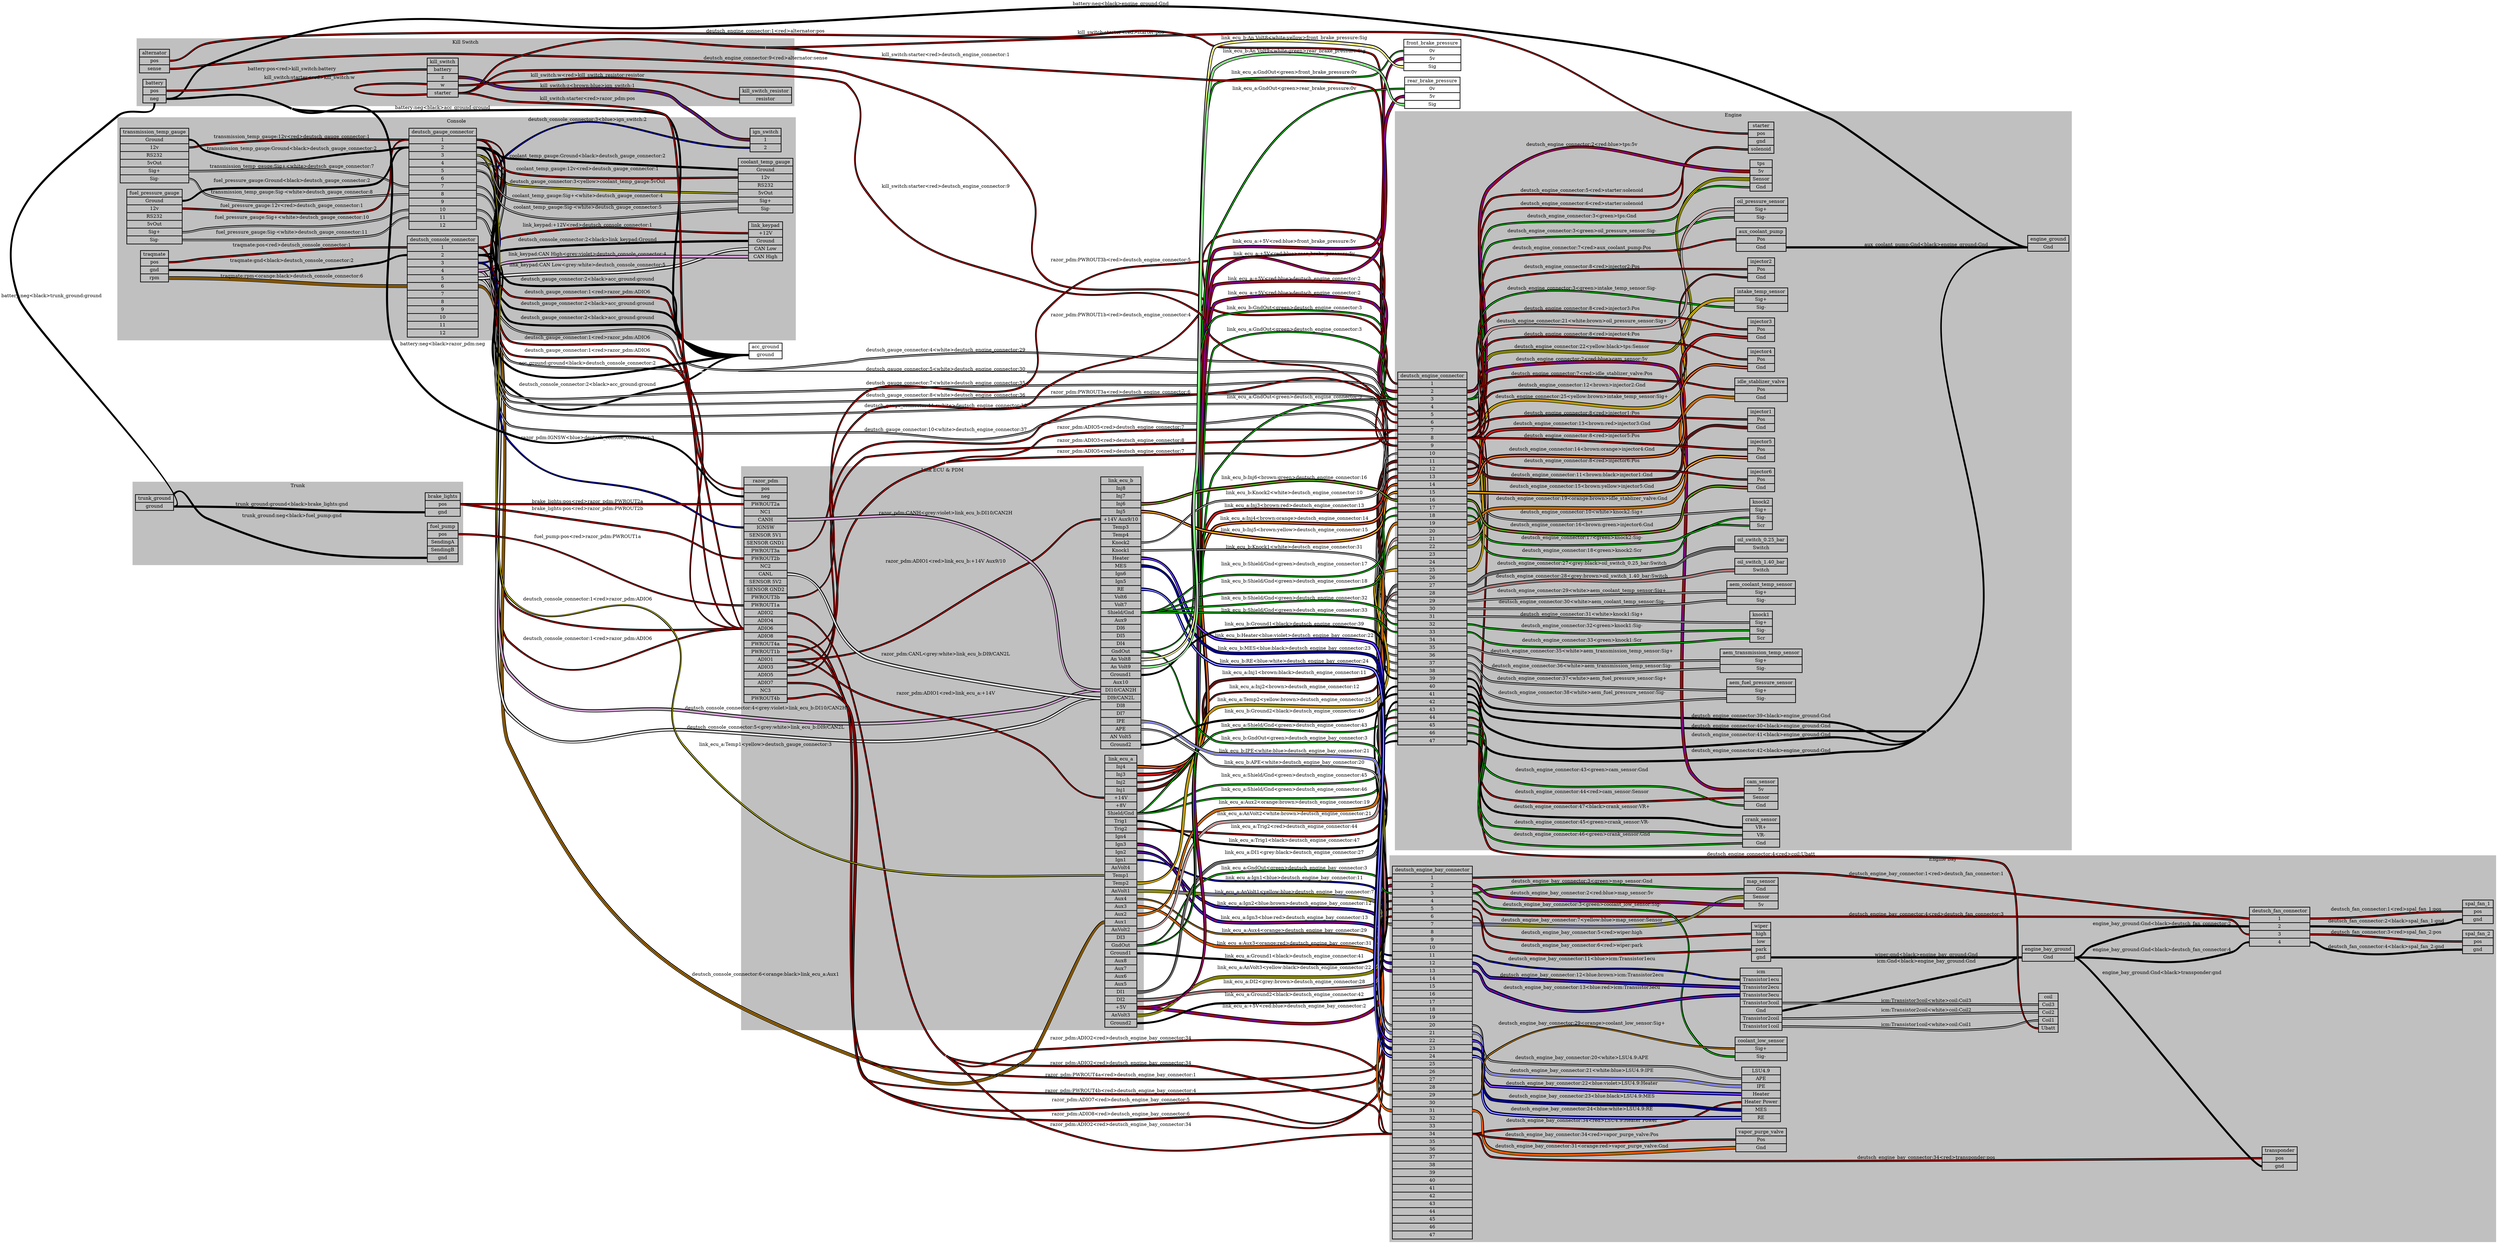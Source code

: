 graph "" {
	graph [bb="0,0,7059,3711.6",
		concentrate=true,
		rankdir=LR,
		ranksep=1.5
	];
	node [label="\N"];
	subgraph cluster_Console {
		graph [bb="8,972,2016,1629",
			color=grey,
			label=Console,
			lheight=0.21,
			lp="1012,1617.5",
			lwidth=0.79,
			style=filled
		];
		deutsch_console_connector	[height=4.1667,
			label="deutsch_console_connector | <1> 1 | <2> 2 | <3> 3 | <4> 4 | <5> 5 | <6> 6 | <7> 7 | <8> 8 | <9> 9 | <10> 10 | <11> 11 | <12> 12 ",
			pos="971,1448",
			rects="866,1574.5,1076,1597.5 866,1551.5,1076,1574.5 866,1528.5,1076,1551.5 866,1505.5,1076,1528.5 866,1482.5,1076,1505.5 866,1459.5,1076,\
1482.5 866,1436.5,1076,1459.5 866,1413.5,1076,1436.5 866,1390.5,1076,1413.5 866,1367.5,1076,1390.5 866,1344.5,1076,1367.5 866,1321.5,\
1076,1344.5 866,1298.5,1076,1321.5",
			shape=record,
			style=bold,
			width=2.9167];
		ign_switch	[height=0.97222,
			label="ign_switch | <1> 1 | <2> 2 ",
			pos="1927,1563",
			rects="1881,1574.5,1973,1597.5 1881,1551.5,1973,1574.5 1881,1528.5,1973,1551.5",
			shape=record,
			style=bold,
			width=1.2778];
		deutsch_console_connector:3 -- ign_switch:2	[color="black:blue:black",
			label="deutsch_console_connector:3<blue>ign_switch:2",
			labeltooltip="deutsch_console_connector:3<blue>ign_switch:2",
			lp="1400,1528.5",
			penwidth=2.5,
			pos="1077,1517 1324.6,1517 1386.7,1510.6 1634,1521 1743.6,1525.6 1770.3,1540 1880,1540"];
		link_keypad	[height=1.6111,
			label="link_keypad | <+12V> +12V | <Ground> Ground | <CAN Low> CAN Low | <CAN High> CAN High ",
			pos="1927,1452",
			rects="1876.5,1486.5,1977.5,1509.5 1876.5,1463.5,1977.5,1486.5 1876.5,1440.5,1977.5,1463.5 1876.5,1417.5,1977.5,1440.5 1876.5,1394.5,1977.5,\
1417.5",
			shape=record,
			style=bold,
			width=1.4028];
		deutsch_console_connector:2 -- link_keypad:Ground	[color="black:black:black",
			label="deutsch_console_connector:2<black>link_keypad:Ground",
			labeltooltip="deutsch_console_connector:2<black>link_keypad:Ground",
			lp="1400,1494.5",
			penwidth=2.5,
			pos="1077,1540 1123,1540 1121.9,1500.3 1166,1487 1175.4,1484.2 1865.1,1452 1875,1452"];
		link_keypad:"CAN Low" -- deutsch_console_connector:5	[color="black:grey:white:grey:black",
			label="link_keypad:CAN Low<grey:white>deutsch_console_connector:5",
			labeltooltip="link_keypad:CAN Low<grey:white>deutsch_console_connector:5",
			lp="1400,1451.5",
			penwidth=2.5,
			pos="1875,1429 1717.4,1429 1321.6,1419.2 1166,1444 1125.2,1450.5 1118.3,1471 1077,1471"];
		link_keypad:"+12V" -- deutsch_console_connector:1	[color="black:red:black",
			label="link_keypad:+12V<red>deutsch_console_connector:1",
			labeltooltip="link_keypad:+12V<red>deutsch_console_connector:1",
			lp="1400,1577.5",
			penwidth=2.5,
			pos="1875,1475 1789.6,1475 1769.5,1493.7 1688,1519 1663.4,1526.6 1659.2,1534.7 1634,1540 1391.5,1590.7 1324.8,1563 1077,1563"];
		link_keypad:"CAN High" -- deutsch_console_connector:4	[color="black:grey:violet:grey:black",
			label="link_keypad:CAN High<grey:violet>deutsch_console_connector:4",
			labeltooltip="link_keypad:CAN High<grey:violet>deutsch_console_connector:4",
			lp="1400,1415.5",
			penwidth=2.5,
			pos="1875,1406 1559.9,1406 1458,1289.5 1166,1408 1115,1428.7 1132,1494 1077,1494"];
		deutsch_gauge_connector	[height=4.1667,
			label="deutsch_gauge_connector | <1> 1 | <2> 2 | <3> 3 | <4> 4 | <5> 5 | <6> 6 | <7> 7 | <8> 8 | <9> 9 | <10> 10 | <11> 11 | <12> 12 ",
			pos="971,1130",
			rects="871,1256.5,1071,1279.5 871,1233.5,1071,1256.5 871,1210.5,1071,1233.5 871,1187.5,1071,1210.5 871,1164.5,1071,1187.5 871,1141.5,1071,\
1164.5 871,1118.5,1071,1141.5 871,1095.5,1071,1118.5 871,1072.5,1071,1095.5 871,1049.5,1071,1072.5 871,1026.5,1071,1049.5 871,1003.5,\
1071,1026.5 871,980.5,1071,1003.5",
			shape=record,
			style=bold,
			width=2.7778];
		coolant_temp_gauge	[height=2.25,
			label="coolant_temp_gauge | <Ground> Ground | <12v> 12v | <RS232> RS232 | <5vOut> 5vOut | <Sig+> Sig+ | <Sig-> Sig- ",
			pos="1927,1207",
			rects="1846,1264.5,2008,1287.5 1846,1241.5,2008,1264.5 1846,1218.5,2008,1241.5 1846,1195.5,2008,1218.5 1846,1172.5,2008,1195.5 1846,1149.5,\
2008,1172.5 1846,1126.5,2008,1149.5",
			shape=record,
			style=bold,
			width=2.25];
		deutsch_gauge_connector:3 -- coolant_temp_gauge:"5vOut"	[color="black:yellow:black",
			label="deutsch_gauge_connector:3<yellow>coolant_temp_gauge:5vOut",
			labeltooltip="deutsch_gauge_connector:3<yellow>coolant_temp_gauge:5vOut",
			lp="1400,1205.5",
			penwidth=2.5,
			pos="1072,1199 1415.6,1199 1501.4,1184 1845,1184"];
		coolant_temp_gauge:"Sig-" -- deutsch_gauge_connector:5	[color="black:white:black",
			label="coolant_temp_gauge:Sig-<white>deutsch_gauge_connector:5",
			labeltooltip="coolant_temp_gauge:Sig-<white>deutsch_gauge_connector:5",
			lp="1400,1131.5",
			penwidth=2.5,
			pos="1845,1138 1751,1138 1727.9,1127.1 1634,1124 1426.1,1117.1 1371.7,1093 1166,1124 1122.8,1130.5 1115.7,1153 1072,1153"];
		coolant_temp_gauge:"12v" -- deutsch_gauge_connector:1	[color="black:red:black",
			label="coolant_temp_gauge:12v<red>deutsch_gauge_connector:1",
			labeltooltip="coolant_temp_gauge:12v<red>deutsch_gauge_connector:1",
			lp="1400,1267.5",
			penwidth=2.5,
			pos="1845,1230 1750.7,1230 1728.2,1247.9 1634,1253 1426.3,1264.3 1373.8,1261.8 1166,1253 1124.1,1251.2 1113.9,1245 1072,1245"];
		coolant_temp_gauge:Ground -- deutsch_gauge_connector:2	[color="black:black:black",
			label="coolant_temp_gauge:Ground<black>deutsch_gauge_connector:2",
			labeltooltip="coolant_temp_gauge:Ground<black>deutsch_gauge_connector:2",
			lp="1400,1241.5",
			penwidth=2.5,
			pos="1845,1253 1750.8,1253 1728,1239.2 1634,1234 1384.6,1220.1 1321.8,1222 1072,1222"];
		coolant_temp_gauge:"Sig+" -- deutsch_gauge_connector:4	[color="black:white:black",
			label="coolant_temp_gauge:Sig+<white>deutsch_gauge_connector:4",
			labeltooltip="coolant_temp_gauge:Sig+<white>deutsch_gauge_connector:4",
			lp="1400,1174.5",
			penwidth=2.5,
			pos="1845,1161 1543.2,1161 1467.4,1151.3 1166,1167 1124.1,1169.2 1114,1176 1072,1176"];
		traqmate	[height=1.2917,
			label="traqmate | <pos> pos | <gnd> gnd | <rpm> rpm ",
			pos="117.5,1537",
			rects="76,1560,159,1583 76,1537,159,1560 76,1514,159,1537 76,1491,159,1514",
			shape=record,
			style=bold,
			width=1.1528];
		traqmate:gnd -- deutsch_console_connector:2	[color="black:black:black",
			label="traqmate:gnd<black>deutsch_console_connector:2",
			labeltooltip="traqmate:gnd<black>deutsch_console_connector:2",
			lp="524.5,1533.5",
			penwidth=2.5,
			pos="160.5,1525 434.06,1525 503.29,1504.5 776,1526 815.92,1529.2 824.96,1540 865,1540"];
		traqmate:pos -- deutsch_console_connector:1	[color="black:red:black",
			label="traqmate:pos<red>deutsch_console_connector:1",
			labeltooltip="traqmate:pos<red>deutsch_console_connector:1",
			lp="524.5,1569.5",
			penwidth=2.5,
			pos="160.5,1549 473.67,1549 551.83,1563 865,1563"];
		traqmate:rpm -- deutsch_console_connector:6	[color="black:orange:black:orange:black",
			label="traqmate:rpm<orange:black>deutsch_console_connector:6",
			labeltooltip="traqmate:rpm<orange:black>deutsch_console_connector:6",
			lp="524.5,1503.5",
			penwidth=2.5,
			pos="160.5,1502 317.51,1502 707.99,1448 865,1448"];
		transmission_temp_gauge	[height=2.25,
			label="transmission_temp_gauge | <Ground> Ground | <12v> 12v | <RS232> RS232 | <5vOut> 5vOut | <Sig+> Sig+ | <Sig-> Sig- ",
			pos="117.5,1250",
			rects="16,1307.5,219,1330.5 16,1284.5,219,1307.5 16,1261.5,219,1284.5 16,1238.5,219,1261.5 16,1215.5,219,1238.5 16,1192.5,219,1215.5 16,\
1169.5,219,1192.5",
			shape=record,
			style=bold,
			width=2.8194];
		transmission_temp_gauge:"12v" -- deutsch_gauge_connector:1	[color="black:red:black",
			label="transmission_temp_gauge:12v<red>deutsch_gauge_connector:1",
			labeltooltip="transmission_temp_gauge:12v<red>deutsch_gauge_connector:1",
			lp="524.5,1279.5",
			penwidth=2.5,
			pos="219,1273 466.75,1273 528.58,1263.8 776,1251 817.81,1248.8 828.14,1245 870,1245"];
		transmission_temp_gauge:Ground -- deutsch_gauge_connector:2	[color="black:black:black",
			label="transmission_temp_gauge:Ground<black>deutsch_gauge_connector:2",
			labeltooltip="transmission_temp_gauge:Ground<black>deutsch_gauge_connector:2",
			lp="524.5,1239.5",
			penwidth=2.5,
			pos="219,1296 256.22,1296 239.38,1248 273,1232 332.93,1203.5 803.66,1222 870,1222"];
		transmission_temp_gauge:"Sig+" -- deutsch_gauge_connector:7	[color="black:white:black",
			label="transmission_temp_gauge:Sig+<white>deutsch_gauge_connector:7",
			labeltooltip="transmission_temp_gauge:Sig+<white>deutsch_gauge_connector:7",
			lp="524.5,1204.5",
			penwidth=2.5,
			pos="219,1204 243.2,1204 248.89,1199.1 273,1197 384.47,1187.4 670.33,1211.8 776,1175 824.7,1158 818.44,1107 870,1107"];
		transmission_temp_gauge:"Sig-" -- deutsch_gauge_connector:8	[color="black:white:black",
			label="transmission_temp_gauge:Sig-<white>deutsch_gauge_connector:8",
			labeltooltip="transmission_temp_gauge:Sig-<white>deutsch_gauge_connector:8",
			lp="524.5,1087.5",
			penwidth=2.5,
			pos="219,1181 269.9,1181 229.34,1106.2 273,1080 329.9,1045.9 803.67,1084 870,1084"];
		fuel_pressure_gauge	[height=2.25,
			label="fuel_pressure_gauge | <Ground> Ground | <12v> 12v | <RS232> RS232 | <5vOut> 5vOut | <Sig+> Sig+ | <Sig-> Sig- ",
			pos="117.5,1070",
			rects="35.5,1127.5,199.5,1150.5 35.5,1104.5,199.5,1127.5 35.5,1081.5,199.5,1104.5 35.5,1058.5,199.5,1081.5 35.5,1035.5,199.5,1058.5 35.5,\
1012.5,199.5,1035.5 35.5,989.5,199.5,1012.5",
			shape=record,
			style=bold,
			width=2.2778];
		fuel_pressure_gauge:"12v" -- deutsch_gauge_connector:1	[color="black:red:black",
			label="fuel_pressure_gauge:12v<red>deutsch_gauge_connector:1",
			labeltooltip="fuel_pressure_gauge:12v<red>deutsch_gauge_connector:1",
			lp="524.5,1129.5",
			penwidth=2.5,
			pos="200.5,1093 232.83,1093 240.73,1096.9 273,1099 328.83,1102.6 726.43,1096.1 776,1122 836.96,1153.9 801.2,1245 870,1245"];
		fuel_pressure_gauge:Ground -- deutsch_gauge_connector:2	[color="black:black:black",
			label="fuel_pressure_gauge:Ground<black>deutsch_gauge_connector:2",
			labeltooltip="fuel_pressure_gauge:Ground<black>deutsch_gauge_connector:2",
			lp="524.5,1167.5",
			penwidth=2.5,
			pos="200.5,1116 234.05,1116 239.9,1131.5 273,1137 383.4,1155.2 669.59,1125.4 776,1160 823.59,1175.5 819.95,1222 870,1222"];
		fuel_pressure_gauge:"Sig+" -- deutsch_gauge_connector:10	[color="black:white:black",
			label="fuel_pressure_gauge:Sig+<white>deutsch_gauge_connector:10",
			labeltooltip="fuel_pressure_gauge:Sig+<white>deutsch_gauge_connector:10",
			lp="524.5,1044.5",
			penwidth=2.5,
			pos="200.5,1024 498.12,1024 572.38,1038 870,1038"];
		fuel_pressure_gauge:"Sig-" -- deutsch_gauge_connector:11	[color="black:white:black",
			label="fuel_pressure_gauge:Sig-<white>deutsch_gauge_connector:11",
			labeltooltip="fuel_pressure_gauge:Sig-<white>deutsch_gauge_connector:11",
			lp="524.5,1012.5",
			penwidth=2.5,
			pos="200.5,1001 456.28,1001 520.62,990.56 776,1005 817.95,1007.4 827.99,1015 870,1015"];
	}
	subgraph "cluster_Engine Bay" {
		graph [bb="3775,8,7051,1153",
			color=grey,
			label="Engine Bay",
			lheight=0.21,
			lp="5413,1141.5",
			lwidth=1.14,
			style=filled
		];
		deutsch_engine_bay_connector	[height=15.347,
			label="deutsch_engine_bay_connector | <1> 1 | <2> 2 | <3> 3 | <4> 4 | <5> 5 | <6> 6 | <7> 7 | <8> 8 | <9> 9 | <10> 10 | <11> 11 | <12> \
12 | <13> 13 | <14> 14 | <15> 15 | <16> 16 | <17> 17 | <18> 18 | <19> 19 | <20> 20 | <21> 21 | <22> 22 | <23> 23 | <24> 24 | <25> \
25 | <26> 26 | <27> 27 | <28> 28 | <29> 29 | <30> 30 | <31> 31 | <32> 32 | <33> 33 | <34> 34 | <35> 35 | <36> 36 | <37> 37 | <38> \
38 | <39> 39 | <40> 40 | <41> 41 | <42> 42 | <43> 43 | <44> 44 | <45> 45 | <46> 46 | <47> 47 ",
			pos="3901.5,569",
			rects="3783,1098,4020,1121 3783,1075,4020,1098 3783,1052,4020,1075 3783,1029,4020,1052 3783,1006,4020,1029 3783,983,4020,1006 3783,960,\
4020,983 3783,937,4020,960 3783,914,4020,937 3783,891,4020,914 3783,868,4020,891 3783,845,4020,868 3783,822,4020,845 3783,799,4020,\
822 3783,776,4020,799 3783,753,4020,776 3783,730,4020,753 3783,707,4020,730 3783,684,4020,707 3783,661,4020,684 3783,638,4020,661 \
3783,615,4020,638 3783,592,4020,615 3783,569,4020,592 3783,546,4020,569 3783,523,4020,546 3783,500,4020,523 3783,477,4020,500 3783,\
454,4020,477 3783,431,4020,454 3783,408,4020,431 3783,385,4020,408 3783,362,4020,385 3783,339,4020,362 3783,316,4020,339 3783,293,\
4020,316 3783,270,4020,293 3783,247,4020,270 3783,224,4020,247 3783,201,4020,224 3783,178,4020,201 3783,155,4020,178 3783,132,4020,\
155 3783,109,4020,132 3783,86,4020,109 3783,63,4020,86 3783,40,4020,63 3783,17,4020,40",
			shape=record,
			style=bold,
			width=3.2917];
		deutsch_fan_connector	[height=1.6111,
			label="deutsch_fan_connector | <1> 1 | <2> 2 | <3> 3 | <4> 4 ",
			pos="6410.5,900",
			rects="6321,934.5,6500,957.5 6321,911.5,6500,934.5 6321,888.5,6500,911.5 6321,865.5,6500,888.5 6321,842.5,6500,865.5",
			shape=record,
			style=bold,
			width=2.4861];
		deutsch_engine_bay_connector:4 -- deutsch_fan_connector:3	[color="black:red:black",
			label="deutsch_engine_bay_connector:4<red>deutsch_fan_connector:3",
			labeltooltip="deutsch_engine_bay_connector:4<red>deutsch_fan_connector:3",
			lp="5364.5,905.5",
			penwidth=2.5,
			pos="4020,1018 4074.9,1018 4027.6,936.2 4074,907 4099.8,890.79 6237,902.44 6267,897 6292.2,892.43 6295.4,877 6321,877"];
		deutsch_engine_bay_connector:1 -- deutsch_fan_connector:1	[color="black:red:black",
			label="deutsch_engine_bay_connector:1<red>deutsch_fan_connector:1",
			labeltooltip="deutsch_engine_bay_connector:1<red>deutsch_fan_connector:1",
			lp="5364.5,1112.5",
			penwidth=2.5,
			pos="4020,1087 4308.6,1087 4380.4,1105.7 4669,1111 4852.1,1114.4 4898.4,1124.8 5081,1111 5636.8,1069.1 5763.6,923 6321,923"];
		map_sensor	[height=1.2917,
			label="map_sensor | <Gnd> Gnd | <Sensor> Sensor | <5v> 5v ",
			pos="4875,1055",
			rects="4824.5,1078,4925.5,1101 4824.5,1055,4925.5,1078 4824.5,1032,4925.5,1055 4824.5,1009,4925.5,1032",
			shape=record,
			style=bold,
			width=1.4028];
		deutsch_engine_bay_connector:3 -- map_sensor:Gnd	[color="black:green:black",
			label="deutsch_engine_bay_connector:3<green>map_sensor:Gnd",
			labeltooltip="deutsch_engine_bay_connector:3<green>map_sensor:Gnd",
			lp="4344.5,1041.5",
			penwidth=2.5,
			pos="4020,1041 4044.2,1041 4049.8,1035.6 4074,1034 4313.9,1018.5 4375.3,1015.1 4615,1034 4708.3,1041.4 4729.4,1067 4823,1067"];
		deutsch_engine_bay_connector:7 -- map_sensor:Sensor	[color="black:yellow:blue:yellow:black",
			label="deutsch_engine_bay_connector:7<yellow:blue>map_sensor:Sensor",
			labeltooltip="deutsch_engine_bay_connector:7<yellow:blue>map_sensor:Sensor",
			lp="4344.5,1009.5",
			penwidth=2.5,
			pos="4020,949 4045.6,949 4049,963.72 4074,969 4309.7,1018.7 4376.1,971.3 4615,1002 4708.5,1014 4728.8,1043 4823,1043"];
		deutsch_engine_bay_connector:2 -- map_sensor:"5v"	[color="black:red:blue:red:black",
			label="deutsch_engine_bay_connector:2<red:blue>map_sensor:5v",
			labeltooltip="deutsch_engine_bay_connector:2<red:blue>map_sensor:5v",
			lp="4344.5,1071.5",
			penwidth=2.5,
			pos="4020,1064 4284.5,1064 4351.4,1070.6 4615,1049 4708,1041.4 4729.7,1020 4823,1020"];
		"LSU4.9"	[height=2.25,
			label="LSU4.9 | <APE> APE | <IPE> IPE | <Heater> Heater | <Heater Power> Heater Power | <MES> MES | <RE> RE ",
			pos="4875,465",
			rects="4817.5,522.5,4932.5,545.5 4817.5,499.5,4932.5,522.5 4817.5,476.5,4932.5,499.5 4817.5,453.5,4932.5,476.5 4817.5,430.5,4932.5,453.5 \
4817.5,407.5,4932.5,430.5 4817.5,384.5,4932.5,407.5",
			shape=record,
			style=bold,
			width=1.5972];
		deutsch_engine_bay_connector:34 -- "LSU4.9":"Heater Power"	[color="black:red:black",
			label="deutsch_engine_bay_connector:34<red>LSU4.9:Heater Power",
			labeltooltip="deutsch_engine_bay_connector:34<red>LSU4.9:Heater Power",
			lp="4344.5,420.5",
			penwidth=2.5,
			pos="4020,327 4056.5,327 4041.1,373.13 4074,389 4128.2,415.13 4555.1,407.36 4615,413 4704.9,421.45 4725.7,442 4816,442"];
		deutsch_engine_bay_connector:20 -- "LSU4.9":APE	[color="black:white:black",
			label="deutsch_engine_bay_connector:20<white>LSU4.9:APE",
			labeltooltip="deutsch_engine_bay_connector:20<white>LSU4.9:APE",
			lp="4344.5,617.5",
			penwidth=2.5,
			pos="4020,650 4049.9,650 4045.9,620.06 4074,610 4187.3,569.44 4498.6,613.57 4615,583 4641,576.19 4644.1,565.96 4669,556 4732.4,530.63 \
4747.7,511 4816,511"];
		deutsch_engine_bay_connector:21 -- "LSU4.9":IPE	[color="black:white:blue:white:black",
			label="deutsch_engine_bay_connector:21<white:blue>LSU4.9:IPE",
			labeltooltip="deutsch_engine_bay_connector:21<white:blue>LSU4.9:IPE",
			lp="4344.5,571.5",
			penwidth=2.5,
			pos="4020,627 4056.9,627 4040.8,580.09 4074,564 4128.1,537.76 4555.5,551.08 4615,542 4706.4,528.03 4723.5,488 4816,488"];
		deutsch_engine_bay_connector:22 -- "LSU4.9":Heater	[color="black:blue:violet:blue:black",
			label="deutsch_engine_bay_connector:22<blue:violet>LSU4.9:Heater",
			labeltooltip="deutsch_engine_bay_connector:22<blue:violet>LSU4.9:Heater",
			lp="4344.5,530.5",
			penwidth=2.5,
			pos="4020,604 4063.3,604 4036.2,544.08 4074,523 4126.5,493.69 4555.2,510.8 4615,504 4705.4,493.7 4725,465 4816,465"];
		deutsch_engine_bay_connector:23 -- "LSU4.9":MES	[color="black:blue:black:blue:black",
			label="deutsch_engine_bay_connector:23<blue:black>LSU4.9:MES",
			labeltooltip="deutsch_engine_bay_connector:23<blue:black>LSU4.9:MES",
			lp="4344.5,492.5",
			penwidth=2.5,
			pos="4020,581 4069,581 4032.2,510.45 4074,485 4125.4,453.73 4555.4,473.94 4615,466 4705.9,453.89 4724.3,419 4816,419"];
		deutsch_engine_bay_connector:24 -- "LSU4.9":RE	[color="black:blue:white:blue:black",
			label="deutsch_engine_bay_connector:24<blue:white>LSU4.9:RE",
			labeltooltip="deutsch_engine_bay_connector:24<blue:white>LSU4.9:RE",
			lp="4344.5,454.5",
			penwidth=2.5,
			pos="4020,557 4074.5,557 4028.3,476.61 4074,447 4099.2,430.65 4585.1,430.9 4615,428 4705,419.28 4725.5,396 4816,396"];
		coolant_low_sensor	[height=0.97222,
			label="coolant_low_sensor | <Sig+> Sig+ | <Sig-> Sig- ",
			pos="4875,956",
			rects="4798,967.5,4952,990.5 4798,944.5,4952,967.5 4798,921.5,4952,944.5",
			shape=record,
			style=bold,
			width=2.1389];
		deutsch_engine_bay_connector:3 -- coolant_low_sensor:"Sig-"	[color="black:green:black",
			label="deutsch_engine_bay_connector:3<green>coolant_low_sensor:Sig-",
			labeltooltip="deutsch_engine_bay_connector:3<green>coolant_low_sensor:Sig-",
			lp="4344.5,961.5",
			penwidth=2.5,
			pos="4020,1041 4065.5,1041 4034.6,976.7 4074,954 4213.3,873.83 4636.3,933 4797,933"];
		deutsch_engine_bay_connector:29 -- coolant_low_sensor:"Sig+"	[color="black:orange:black",
			label="deutsch_engine_bay_connector:29<orange>coolant_low_sensor:Sig+",
			labeltooltip="deutsch_engine_bay_connector:29<orange>coolant_low_sensor:Sig+",
			lp="4344.5,656.5",
			penwidth=2.5,
			pos="4020,442 4104.8,442 4007.2,572.73 4074,625 4121.4,662.09 4568.9,610.32 4615,649 4699.7,720.12 4600.9,804.8 4669,892 4708.1,942.13 \
4733.4,956 4797,956"];
		vapor_purge_valve	[height=0.97222,
			label="vapor_purge_valve | <Pos> Pos | <Gnd> Gnd ",
			pos="4875,331",
			rects="4800,342.5,4950,365.5 4800,319.5,4950,342.5 4800,296.5,4950,319.5",
			shape=record,
			style=bold,
			width=2.0833];
		deutsch_engine_bay_connector:31 -- vapor_purge_valve:Gnd	[color="black:orange:red:orange:black",
			label="deutsch_engine_bay_connector:31<orange:red>vapor_purge_valve:Gnd",
			labeltooltip="deutsch_engine_bay_connector:31<orange:red>vapor_purge_valve:Gnd",
			lp="4344.5,377.5",
			penwidth=2.5,
			pos="4020,396 4046.6,396 4048.2,376.45 4074,370 4190.7,340.85 4495.7,363.28 4615,348 4698,337.37 4715.3,308 4799,308"];
		deutsch_engine_bay_connector:34 -- vapor_purge_valve:Pos	[color="black:red:black",
			label="deutsch_engine_bay_connector:34<red>vapor_purge_valve:Pos",
			labeltooltip="deutsch_engine_bay_connector:34<red>vapor_purge_valve:Pos",
			lp="4344.5,336.5",
			penwidth=2.5,
			pos="4020,327 4284.4,327 4350.6,327.12 4615,329 4696.8,329.58 4717.2,331 4799,331"];
		transponder	[height=0.97222,
			label="transponder | <pos> pos | <gnd> gnd ",
			pos="6410.5,571",
			rects="6358.5,582.5,6462.5,605.5 6358.5,559.5,6462.5,582.5 6358.5,536.5,6462.5,559.5",
			shape=record,
			style=bold,
			width=1.4444];
		deutsch_engine_bay_connector:34 -- transponder:pos	[color="black:red:black",
			label="deutsch_engine_bay_connector:34<red>transponder:pos",
			labeltooltip="deutsch_engine_bay_connector:34<red>transponder:pos",
			lp="5364.5,378.5",
			penwidth=2.5,
			pos="4020,327 4044.1,327 4050,324.62 4074,323 4338.3,305.21 4404.2,295 4669,287 4852,281.47 4899,267.13 5081,287 5617.6,345.57 5741.1,\
427.01 6267,549 6307.3,558.35 6316.1,571 6357.5,571"];
		icm	[height=2.5694,
			label="icm | <Transistor1ecu> Transistor1ecu | <Transistor2ecu> Transistor2ecu | <Transistor3ecu> Transistor3ecu | <Transistor3coil> Transistor3coil | <\
Gnd> Gnd | <Transistor2coil> Transistor2coil | <Transistor1coil> Transistor1coil ",
			pos="4875,657",
			rects="4813,726,4937,749 4813,703,4937,726 4813,680,4937,703 4813,657,4937,680 4813,634,4937,657 4813,611,4937,634 4813,588,4937,611 4813,\
565,4937,588",
			shape=record,
			style=bold,
			width=1.7222];
		deutsch_engine_bay_connector:13 -- icm:Transistor3ecu	[color="black:blue:red:blue:black",
			label="deutsch_engine_bay_connector:13<blue:red>icm:Transistor3ecu",
			labeltooltip="deutsch_engine_bay_connector:13<blue:red>icm:Transistor3ecu",
			lp="4344.5,693.5",
			penwidth=2.5,
			pos="4020,811 4080.5,811 4023.8,719.82 4074,686 4108,663.08 4771,669 4812,669"];
		deutsch_engine_bay_connector:11 -- icm:Transistor1ecu	[color="black:blue:black",
			label="deutsch_engine_bay_connector:11<blue>icm:Transistor1ecu",
			labeltooltip="deutsch_engine_bay_connector:11<blue>icm:Transistor1ecu",
			lp="4344.5,784.5",
			penwidth=2.5,
			pos="4020,857 4062.9,857 4036.8,798.35 4074,777 4126.2,747.03 4555.1,748.04 4615,742 4702.9,733.14 4723.6,715 4812,715"];
		deutsch_engine_bay_connector:12 -- icm:Transistor2ecu	[color="black:blue:brown:blue:black",
			label="deutsch_engine_bay_connector:12<blue:brown>icm:Transistor2ecu",
			labeltooltip="deutsch_engine_bay_connector:12<blue:brown>icm:Transistor2ecu",
			lp="4344.5,730.5",
			penwidth=2.5,
			pos="4020,834 4074.9,834 4028.1,753.03 4074,723 4099.2,706.53 4584.9,702.3 4615,701 4702.6,697.22 4724.4,692 4812,692"];
		wiper	[height=1.6111,
			label="wiper | <high> high | <low> low | <park> park | <gnd> gnd ",
			pos="4875,825",
			rects="4846.5,859.5,4903.5,882.5 4846.5,836.5,4903.5,859.5 4846.5,813.5,4903.5,836.5 4846.5,790.5,4903.5,813.5 4846.5,767.5,4903.5,790.5",
			shape=record,
			style=bold,
			width=0.79167];
		deutsch_engine_bay_connector:6 -- wiper:park	[color="black:red:black",
			label="deutsch_engine_bay_connector:6<red>wiper:park",
			labeltooltip="deutsch_engine_bay_connector:6<red>wiper:park",
			lp="4344.5,835.5",
			penwidth=2.5,
			pos="4020,972 4088.4,972 4018.5,867.87 4074,828 4143.6,778 4759.3,802 4845,802"];
		deutsch_engine_bay_connector:5 -- wiper:high	[color="black:red:black",
			label="deutsch_engine_bay_connector:5<red>wiper:high",
			labeltooltip="deutsch_engine_bay_connector:5<red>wiper:high",
			lp="4344.5,889.5",
			penwidth=2.5,
			pos="4020,995 4075.7,995 4027.6,912.72 4074,882 4145.5,834.68 4759.3,848 4845,848"];
		spal_fan_1	[height=0.97222,
			label="spal_fan_1 | <pos> pos | <gnd> gnd ",
			pos="6997.5,944",
			rects="6952,955.5,7043,978.5 6952,932.5,7043,955.5 6952,909.5,7043,932.5",
			shape=record,
			style=bold,
			width=1.2639];
		deutsch_fan_connector:2 -- spal_fan_1:gnd	[color="black:black:black",
			label="deutsch_fan_connector:2<black>spal_fan_1:gnd",
			labeltooltip="deutsch_fan_connector:2<black>spal_fan_1:gnd",
			lp="6726,915.5",
			penwidth=2.5,
			pos="6500,900 6676.9,900 6722.5,885.39 6898,908 6922.5,911.16 6927.3,921 6952,921"];
		deutsch_fan_connector:1 -- spal_fan_1:pos	[color="black:red:black",
			label="deutsch_fan_connector:1<red>spal_fan_1:pos",
			labeltooltip="deutsch_fan_connector:1<red>spal_fan_1:pos",
			lp="6726,950.5",
			penwidth=2.5,
			pos="6500,923 6701.1,923 6750.9,944 6952,944"];
		spal_fan_2	[height=0.97222,
			label="spal_fan_2 | <pos> pos | <gnd> gnd ",
			pos="6997.5,855",
			rects="6952,866.5,7043,889.5 6952,843.5,7043,866.5 6952,820.5,7043,843.5",
			shape=record,
			style=bold,
			width=1.2639];
		deutsch_fan_connector:4 -- spal_fan_2:gnd	[color="black:black:black",
			label="deutsch_fan_connector:4<black>spal_fan_2:gnd",
			labeltooltip="deutsch_fan_connector:4<black>spal_fan_2:gnd",
			lp="6726,839.5",
			penwidth=2.5,
			pos="6500,854 6525.9,854 6528.6,836.98 6554,832 6727.6,798 6775.1,832 6952,832"];
		deutsch_fan_connector:3 -- spal_fan_2:pos	[color="black:red:black",
			label="deutsch_fan_connector:3<red>spal_fan_2:pos",
			labeltooltip="deutsch_fan_connector:3<red>spal_fan_2:pos",
			lp="6726,882.5",
			penwidth=2.5,
			pos="6500,877 6600.6,877 6851.4,855 6952,855"];
		engine_bay_ground	[height=0.65278,
			label="engine_bay_ground | <Gnd> Gnd ",
			pos="5725.5,791",
			rects="5648,791,5803,814 5648,768,5803,791",
			shape=record,
			style=bold,
			width=2.1528];
		icm:Gnd -- engine_bay_ground:Gnd	[color="black:black:black",
			label="icm:Gnd<black>engine_bay_ground:Gnd",
			labeltooltip="icm:Gnd<black>engine_bay_ground:Gnd",
			lp="5364.5,649.5",
			penwidth=2.5,
			pos="4938,622 4956.2,622 5579.1,631.51 5594,642 5647.5,679.65 5582.6,779 5648,779"];
		coil	[height=1.6111,
			label="coil | <Coil3> Coil3 | <Coil2> Coil2 | <Coil1> Coil1 | <Ubatt> Ubatt ",
			pos="5725.5,634",
			rects="5696.5,668.5,5754.5,691.5 5696.5,645.5,5754.5,668.5 5696.5,622.5,5754.5,645.5 5696.5,599.5,5754.5,622.5 5696.5,576.5,5754.5,599.5",
			shape=record,
			style=bold,
			width=0.80556];
		icm:Transistor3coil -- coil:Coil3	[color="black:white:black",
			label="icm:Transistor3coil<white>coil:Coil3",
			labeltooltip="icm:Transistor3coil<white>coil:Coil3",
			lp="5364.5,672.5",
			penwidth=2.5,
			pos="4938,645 5025.8,645 5047.2,657.44 5135,661 5338.8,669.26 5390,665.02 5594,661 5639.1,660.11 5650.4,657 5695.5,657"];
		icm:Transistor1coil -- coil:Coil1	[color="black:white:black",
			label="icm:Transistor1coil<white>coil:Coil1",
			labeltooltip="icm:Transistor1coil<white>coil:Coil1",
			lp="5364.5,577.5",
			penwidth=2.5,
			pos="4938,576 5229.6,576 5307.8,514.38 5594,570 5641.8,579.28 5646.8,611 5695.5,611"];
		icm:Transistor2coil -- coil:Coil2	[color="black:white:black",
			label="icm:Transistor2coil<white>coil:Coil2",
			labeltooltip="icm:Transistor2coil<white>coil:Coil2",
			lp="5364.5,615.5",
			penwidth=2.5,
			pos="4938,599 5229.6,599 5305,569.55 5594,608 5640.2,614.14 5648.9,634 5695.5,634"];
		wiper:gnd -- engine_bay_ground:Gnd	[color="black:black:black",
			label="wiper:gnd<black>engine_bay_ground:Gnd",
			labeltooltip="wiper:gnd<black>engine_bay_ground:Gnd",
			lp="5364.5,786.5",
			penwidth=2.5,
			pos="4905,779 5235.2,779 5317.8,779 5648,779"];
		engine_bay_ground:Gnd -- deutsch_fan_connector:2	[color="black:black:black",
			label="engine_bay_ground:Gnd<black>deutsch_fan_connector:2",
			labeltooltip="engine_bay_ground:Gnd<black>deutsch_fan_connector:2",
			lp="6062,889.5",
			penwidth=2.5,
			pos="5803,779 5834,779 5828.6,810.57 5857,823 6025.6,896.94 6087.8,839.61 6267,882 6291.6,887.82 6295.7,900 6321,900"];
		engine_bay_ground:Gnd -- deutsch_fan_connector:4	[color="black:black:black",
			label="engine_bay_ground:Gnd<black>deutsch_fan_connector:4",
			labeltooltip="engine_bay_ground:Gnd<black>deutsch_fan_connector:4",
			lp="6062,811.5",
			penwidth=2.5,
			pos="5803,779 6009.5,779 6076.8,723.5 6267,804 6297.1,816.75 6288.3,854 6321,854"];
		engine_bay_ground:Gnd -- transponder:gnd	[color="black:black:black",
			label="engine_bay_ground:Gnd<black>transponder:gnd",
			labeltooltip="engine_bay_ground:Gnd<black>transponder:gnd",
			lp="6062,748.5",
			penwidth=2.5,
			pos="5803,779 5832.3,779 5831.1,754.83 5857,741 6067.3,628.67 6119.1,548 6357.5,548"];
	}
	subgraph cluster_Engine {
		graph [bb="3791,1184,5794.5,3349",
			color=grey,
			label=Engine,
			lheight=0.21,
			lp="4792.8,3337.5",
			lwidth=0.71,
			style=filled
		];
		deutsch_engine_connector	[height=15.347,
			label="deutsch_engine_connector | <1> 1 | <2> 2 | <3> 3 | <4> 4 | <5> 5 | <6> 6 | <7> 7 | <8> 8 | <9> 9 | <10> 10 | <11> 11 | <12> 12 | <\
13> 13 | <14> 14 | <15> 15 | <16> 16 | <17> 17 | <18> 18 | <19> 19 | <20> 20 | <21> 21 | <22> 22 | <23> 23 | <24> 24 | <25> 25 | <\
26> 26 | <27> 27 | <28> 28 | <29> 29 | <30> 30 | <31> 31 | <32> 32 | <33> 33 | <34> 34 | <35> 35 | <36> 36 | <37> 37 | <38> 38 | <\
39> 39 | <40> 40 | <41> 41 | <42> 42 | <43> 43 | <44> 44 | <45> 45 | <46> 46 | <47> 47 ",
			pos="3901.5,2059",
			rects="3799,2588,4004,2611 3799,2565,4004,2588 3799,2542,4004,2565 3799,2519,4004,2542 3799,2496,4004,2519 3799,2473,4004,2496 3799,2450,\
4004,2473 3799,2427,4004,2450 3799,2404,4004,2427 3799,2381,4004,2404 3799,2358,4004,2381 3799,2335,4004,2358 3799,2312,4004,2335 \
3799,2289,4004,2312 3799,2266,4004,2289 3799,2243,4004,2266 3799,2220,4004,2243 3799,2197,4004,2220 3799,2174,4004,2197 3799,2151,\
4004,2174 3799,2128,4004,2151 3799,2105,4004,2128 3799,2082,4004,2105 3799,2059,4004,2082 3799,2036,4004,2059 3799,2013,4004,2036 \
3799,1990,4004,2013 3799,1967,4004,1990 3799,1944,4004,1967 3799,1921,4004,1944 3799,1898,4004,1921 3799,1875,4004,1898 3799,1852,\
4004,1875 3799,1829,4004,1852 3799,1806,4004,1829 3799,1783,4004,1806 3799,1760,4004,1783 3799,1737,4004,1760 3799,1714,4004,1737 \
3799,1691,4004,1714 3799,1668,4004,1691 3799,1645,4004,1668 3799,1622,4004,1645 3799,1599,4004,1622 3799,1576,4004,1599 3799,1553,\
4004,1576 3799,1530,4004,1553 3799,1507,4004,1530",
			shape=record,
			style=bold,
			width=2.8472];
		starter	[height=1.2917,
			label="starter | <pos> pos | <gnd> gnd | <solenoid> solenoid ",
			pos="4875,3271",
			rects="4837,3294,4913,3317 4837,3271,4913,3294 4837,3248,4913,3271 4837,3225,4913,3248",
			shape=record,
			style=bold,
			width=1.0556];
		deutsch_engine_connector:5 -- starter:solenoid	[color="black:red:black",
			label="deutsch_engine_connector:5<red>starter:solenoid",
			labeltooltip="deutsch_engine_connector:5<red>starter:solenoid",
			lp="4344.5,3130.5",
			penwidth=2.5,
			pos="4005.5,2485 4143.2,2485 3973.3,3007.1 4074,3101 4118,3142 4563.5,3091.9 4615,3123 4655.9,3147.7 4629.1,3189.7 4669,3216 4731.4,3257.1 \
4761.2,3236 4836,3236"];
		deutsch_engine_connector:6 -- starter:solenoid	[color="black:red:black",
			label="deutsch_engine_connector:6<red>starter:solenoid",
			labeltooltip="deutsch_engine_connector:6<red>starter:solenoid",
			lp="4344.5,3089.5",
			penwidth=2.5,
			pos="4005.5,2462 4137.9,2462 3977.4,2963.4 4074,3054 4117.9,3095.2 4566,3047 4615,3082 4667.3,3119.3 4618,3177 4669,3216 4728.4,3261.4 \
4761.2,3236 4836,3236"];
		engine_ground	[height=0.65278,
			label="engine_ground | <Gnd> Gnd ",
			pos="5725.5,2962",
			rects="5664.5,2962,5786.5,2985 5664.5,2939,5786.5,2962",
			shape=record,
			style=bold,
			width=1.6944];
		deutsch_engine_connector:40 -- engine_ground:Gnd	[color="black:black:black",
			label="deutsch_engine_connector:40<black>engine_ground:Gnd",
			labeltooltip="deutsch_engine_connector:40<black>engine_ground:Gnd",
			lp="4875,1547.5",
			penwidth=2.5,
			pos="4005.5,1679 4059,1679 4027.3,1606.1 4074,1580 4149.7,1537.7 5358.3,1529.7 5363.5,1534"];
		deutsch_engine_connector:41 -- engine_ground:Gnd	[color="black:black:black",
			label="deutsch_engine_connector:41<black>engine_ground:Gnd",
			labeltooltip="deutsch_engine_connector:41<black>engine_ground:Gnd",
			lp="4875,1522.5",
			penwidth=2.5,
			pos="4005.5,1656 4066.1,1656 4022,1569.3 4074,1538 4265.8,1422.6 4857.3,1507.5 5081,1515 5206.8,1519.2 5266.1,1454.3 5363.5,1534"];
		deutsch_engine_connector:42 -- engine_ground:Gnd	[color="black:black:black",
			label="deutsch_engine_connector:42<black>engine_ground:Gnd",
			labeltooltip="deutsch_engine_connector:42<black>engine_ground:Gnd",
			lp="4875,1474.5",
			penwidth=2.5,
			pos="5365.5,1534 5866.3,1937.3 5020.8,2949.5 5663,2950;4005.5,1633 4082.9,1633 4009.6,1515.9 4074,1473 4167.1,1410.9 4969.9,1454 5081,\
1467 5209.2,1482 5263,1453.1 5363.5,1534"];
		deutsch_engine_connector:39 -- engine_ground:Gnd	[color="black:black:black",
			label="deutsch_engine_connector:39<black>engine_ground:Gnd",
			labeltooltip="deutsch_engine_connector:39<black>engine_ground:Gnd",
			lp="4875,1574.5",
			penwidth=2.5,
			pos="4005.5,1702 4060.8,1702 4025.8,1625.2 4074,1598 4122.8,1570.5 5025.1,1562.6 5081,1559 5206.8,1551 5264.6,1455.8 5363.5,1534"];
		tps	[height=1.2917,
			label="tps | <5v> 5v | <Sensor> Sensor | <Gnd> Gnd ",
			pos="4875,3160",
			rects="4842,3183,4908,3206 4842,3160,4908,3183 4842,3137,4908,3160 4842,3114,4908,3137",
			shape=record,
			style=bold,
			width=0.91667];
		deutsch_engine_connector:3 -- tps:Gnd	[color="black:green:black",
			label="deutsch_engine_connector:3<green>tps:Gnd",
			labeltooltip="deutsch_engine_connector:3<green>tps:Gnd",
			lp="4344.5,3008.5",
			penwidth=2.5,
			pos="4005.5,2531 4106.9,2531 3998.3,2914.6 4074,2982 4118.9,3022 4564.2,2968.9 4615,3001 4659,3028.8 4626.1,3075.4 4669,3105 4732.4,3148.7 \
4764,3125 4841,3125"];
		deutsch_engine_connector:22 -- tps:Sensor	[color="black:yellow:black:yellow:black",
			label="deutsch_engine_connector:22<yellow:black>tps:Sensor",
			labeltooltip="deutsch_engine_connector:22<yellow:black>tps:Sensor",
			lp="4344.5,2970.5",
			penwidth=2.5,
			pos="4005.5,2094 4100.3,2094 4005.5,2878.5 4074,2944 4117.5,2985.6 4566.1,2928 4615,2963 4669.9,3002.3 4618.5,3060.2 4669,3105 4727.9,\
3157.3 4762.2,3148 4841,3148"];
		deutsch_engine_connector:2 -- tps:"5v"	[color="black:red:blue:red:black",
			label="deutsch_engine_connector:2<red:blue>tps:5v",
			labeltooltip="deutsch_engine_connector:2<red:blue>tps:5v",
			lp="4344.5,3260.5",
			penwidth=2.5,
			pos="4005.5,2554 4137.1,2554 3977.5,3052.6 4074,3142 4324.3,3373.8 4499.9,3172 4841,3172"];
		cam_sensor	[height=1.2917,
			label="cam_sensor | <5v> 5v | <Sensor> Sensor | <Gnd> Gnd ",
			pos="4875,1349",
			rects="4825,1372,4925,1395 4825,1349,4925,1372 4825,1326,4925,1349 4825,1303,4925,1326",
			shape=record,
			style=bold,
			width=1.3889];
		deutsch_engine_connector:43 -- cam_sensor:Gnd	[color="black:green:black",
			label="deutsch_engine_connector:43<green>cam_sensor:Gnd",
			labeltooltip="deutsch_engine_connector:43<green>cam_sensor:Gnd",
			lp="4344.5,1419.5",
			penwidth=2.5,
			pos="4005.5,1610 4098.6,1610 3999.9,1468.4 4074,1412 4121.9,1375.5 4555.7,1387.7 4615,1377 4710.5,1359.8 4727,1314 4824,1314"];
		deutsch_engine_connector:44 -- cam_sensor:Sensor	[color="black:red:black",
			label="deutsch_engine_connector:44<red>cam_sensor:Sensor",
			labeltooltip="deutsch_engine_connector:44<red>cam_sensor:Sensor",
			lp="4344.5,1365.5",
			penwidth=2.5,
			pos="4005.5,1587 4111.7,1587 3989.7,1422.6 4074,1358 4140.2,1307.3 4740.6,1337 4824,1337"];
		deutsch_engine_connector:2 -- cam_sensor:"5v"	[color="black:red:blue:red:black",
			label="deutsch_engine_connector:2<red:blue>cam_sensor:5v",
			labeltooltip="deutsch_engine_connector:2<red:blue>cam_sensor:5v",
			lp="4344.5,3042.5",
			penwidth=2.5,
			pos="4005.5,2554 4110.2,2554 3994.8,2951.6 4074,3020 4096.7,3039.6 4593.4,3040.9 4615,3020 4743.7,2895.6 4560.8,1552.6 4669,1410 4712.7,\
1352.4 4751.8,1361 4824,1361"];
		crank_sensor	[height=1.2917,
			label="crank_sensor | <VR+> VR+ | <VR-> VR- | <Gnd> Gnd ",
			pos="4875,1238",
			rects="4820,1261,4930,1284 4820,1238,4930,1261 4820,1215,4930,1238 4820,1192,4930,1215",
			shape=record,
			style=bold,
			width=1.5278];
		deutsch_engine_connector:46 -- crank_sensor:Gnd	[color="black:green:black",
			label="deutsch_engine_connector:46<green>crank_sensor:Gnd",
			labeltooltip="deutsch_engine_connector:46<green>crank_sensor:Gnd",
			lp="4344.5,1226.5",
			penwidth=2.5,
			pos="4005.5,1541 4151.8,1541 3961.3,1312.3 4074,1219 4137.8,1166.2 4736.2,1203 4819,1203"];
		deutsch_engine_connector:47 -- crank_sensor:"VR+"	[color="black:black:black",
			label="deutsch_engine_connector:47<black>crank_sensor:VR+",
			labeltooltip="deutsch_engine_connector:47<black>crank_sensor:VR+",
			lp="4344.5,1267.5",
			penwidth=2.5,
			pos="4005.5,1518 4124.1,1518 3980.4,1333 4074,1260 4139.3,1209.1 4736.2,1250 4819,1250"];
		deutsch_engine_connector:45 -- crank_sensor:"VR-"	[color="black:green:black",
			label="deutsch_engine_connector:45<green>crank_sensor:VR-",
			labeltooltip="deutsch_engine_connector:45<green>crank_sensor:VR-",
			lp="4344.5,1316.5",
			penwidth=2.5,
			pos="4005.5,1564 4122.9,1564 3983.2,1383.3 4074,1309 4120.6,1270.9 4555.4,1284 4615,1275 4707.2,1261.1 4725.8,1226 4819,1226"];
		knock1	[height=1.2917,
			label="knock1 | <Sig+> Sig+ | <Sig-> Sig- | <Scr> Scr ",
			pos="4875,1840",
			rects="4841.5,1863,4908.5,1886 4841.5,1840,4908.5,1863 4841.5,1817,4908.5,1840 4841.5,1794,4908.5,1817",
			shape=record,
			style=bold,
			width=0.93056];
		deutsch_engine_connector:33 -- knock1:Scr	[color="black:green:black",
			label="deutsch_engine_connector:33<green>knock1:Scr",
			labeltooltip="deutsch_engine_connector:33<green>knock1:Scr",
			lp="4344.5,1809.5",
			penwidth=2.5,
			pos="4005.5,1840 4040.3,1840 4040.3,1810.7 4074,1802 4190.4,1771.9 4494.8,1801.2 4615,1802 4715,1802.7 4740,1805 4840,1805"];
		deutsch_engine_connector:31 -- knock1:"Sig+"	[color="black:white:black",
			label="deutsch_engine_connector:31<white>knock1:Sig+",
			labeltooltip="deutsch_engine_connector:31<white>knock1:Sig+",
			lp="4344.5,1892.5",
			penwidth=2.5,
			pos="4005.5,1886 4376.7,1886 4468.8,1852 4840,1852"];
		deutsch_engine_connector:32 -- knock1:"Sig-"	[color="black:green:black",
			label="deutsch_engine_connector:32<green>knock1:Sig-",
			labeltooltip="deutsch_engine_connector:32<green>knock1:Sig-",
			lp="4344.5,1844.5",
			penwidth=2.5,
			pos="4005.5,1863 4038.1,1863 4042,1843.1 4074,1837 4241.3,1805.3 4669.8,1828 4840,1828"];
		knock2	[height=1.2917,
			label="knock2 | <Sig+> Sig+ | <Sig-> Sig- | <Scr> Scr ",
			pos="4875,2169",
			rects="4841.5,2192,4908.5,2215 4841.5,2169,4908.5,2192 4841.5,2146,4908.5,2169 4841.5,2123,4908.5,2146",
			shape=record,
			style=bold,
			width=0.93056];
		deutsch_engine_connector:18 -- knock2:Scr	[color="black:green:black",
			label="deutsch_engine_connector:18<green>knock2:Scr",
			labeltooltip="deutsch_engine_connector:18<green>knock2:Scr",
			lp="4344.5,2138.5",
			penwidth=2.5,
			pos="4005.5,2186 4044.5,2186 4037.2,2144 4074,2131 4234.6,2074.5 4669.8,2134 4840,2134"];
		deutsch_engine_connector:10 -- knock2:"Sig+"	[color="black:white:black",
			label="deutsch_engine_connector:10<white>knock2:Sig+",
			labeltooltip="deutsch_engine_connector:10<white>knock2:Sig+",
			lp="4344.5,2214.5",
			penwidth=2.5,
			pos="4005.5,2370 4084.1,2370 4009.3,2251.6 4074,2207 4091.5,2194.9 4818.7,2181 4840,2181"];
		deutsch_engine_connector:17 -- knock2:"Sig-"	[color="black:green:black",
			label="deutsch_engine_connector:17<green>knock2:Sig-",
			labeltooltip="deutsch_engine_connector:17<green>knock2:Sig-",
			lp="4344.5,2173.5",
			penwidth=2.5,
			pos="4005.5,2209 4041.4,2209 4039.5,2176.1 4074,2166 4155.7,2142 4754.9,2157 4840,2157"];
		intake_temp_sensor	[height=0.97222,
			label="intake_temp_sensor | <Sig+> Sig+ | <Sig-> Sig- ",
			pos="4875,2797",
			rects="4796,2808.5,4954,2831.5 4796,2785.5,4954,2808.5 4796,2762.5,4954,2785.5",
			shape=record,
			style=bold,
			width=2.1944];
		deutsch_engine_connector:3 -- intake_temp_sensor:"Sig-"	[color="black:green:black",
			label="deutsch_engine_connector:3<green>intake_temp_sensor:Sig-",
			labeltooltip="deutsch_engine_connector:3<green>intake_temp_sensor:Sig-",
			lp="4344.5,2708.5",
			penwidth=2.5,
			pos="4005.5,2531 4077.6,2531 4014.1,2638 4074,2678 4124,2711.4 4559.7,2677.3 4615,2701 4645.6,2714.1 4639.2,2738 4669,2753 4719.7,2778.5 \
4738.2,2774 4795,2774"];
		deutsch_engine_connector:25 -- intake_temp_sensor:"Sig+"	[color="black:yellow:brown:yellow:black",
			label="deutsch_engine_connector:25<yellow:brown>intake_temp_sensor:Sig+",
			labeltooltip="deutsch_engine_connector:25<yellow:brown>intake_temp_sensor:Sig+",
			lp="4344.5,2746.5",
			penwidth=2.5,
			pos="4005.5,2024 4160,2024 3961.7,2609.8 4074,2716 4095.9,2736.7 4585.4,2733.7 4615,2739 4697.7,2753.8 4710.9,2797 4795,2797"];
		oil_pressure_sensor	[height=0.97222,
			label="oil_pressure_sensor | <Sig+> Sig+ | <Sig-> Sig- ",
			pos="4875,3061",
			rects="4796,3072.5,4954,3095.5 4796,3049.5,4954,3072.5 4796,3026.5,4954,3049.5",
			shape=record,
			style=bold,
			width=2.1944];
		deutsch_engine_connector:3 -- oil_pressure_sensor:"Sig-"	[color="black:green:black",
			label="deutsch_engine_connector:3<green>oil_pressure_sensor:Sig-",
			labeltooltip="deutsch_engine_connector:3<green>oil_pressure_sensor:Sig-",
			lp="4344.5,2898.5",
			penwidth=2.5,
			pos="4005.5,2531 4158.3,2531 3957.7,2768.8 4074,2868 4119.8,2907.1 4565.5,2856.8 4615,2891 4665.1,2925.6 4621.1,2979.4 4669,3017 4713.7,\
3052.1 4738.2,3038 4795,3038"];
		deutsch_engine_connector:21 -- oil_pressure_sensor:"Sig+"	[color="black:white:brown:white:black",
			label="deutsch_engine_connector:21<white:brown>oil_pressure_sensor:Sig+",
			labeltooltip="deutsch_engine_connector:21<white:brown>oil_pressure_sensor:Sig+",
			lp="4344.5,2936.5",
			penwidth=2.5,
			pos="4005.5,2117 4181.5,2117 3946.8,2784.3 4074,2906 4117.5,2947.6 4563.1,2898.5 4615,2929 4654.6,2952.3 4633.3,2988.2 4669,3017 4715.2,\
3054.2 4735.7,3061 4795,3061"];
		"oil_switch_0.25_bar"	[height=0.65278,
			label="oil_switch_0.25_bar | <Switch> Switch ",
			pos="4875,2081",
			rects="4797,2081,4953,2104 4797,2058,4953,2081",
			shape=record,
			style=bold,
			width=2.1667];
		deutsch_engine_connector:27 -- "oil_switch_0.25_bar":Switch	[color="black:grey:black:grey:black",
			label="deutsch_engine_connector:27<grey:black>oil_switch_0.25_bar:Switch",
			labeltooltip="deutsch_engine_connector:27<grey:black>oil_switch_0.25_bar:Switch",
			lp="4344.5,2086.5",
			penwidth=2.5,
			pos="4005.5,1978 4040.8,1978 4040.3,2007.6 4074,2018 4381.4,2112.9 4474.3,2069 4796,2069"];
		"oil_switch_1.40_bar"	[height=0.65278,
			label="oil_switch_1.40_bar | <Switch> Switch ",
			pos="4875,2016",
			rects="4797,2016,4953,2039 4797,1993,4953,2016",
			shape=record,
			style=bold,
			width=2.1667];
		deutsch_engine_connector:28 -- "oil_switch_1.40_bar":Switch	[color="black:grey:brown:grey:black",
			label="deutsch_engine_connector:28<grey:brown>oil_switch_1.40_bar:Switch",
			labeltooltip="deutsch_engine_connector:28<grey:brown>oil_switch_1.40_bar:Switch",
			lp="4344.5,2004.5",
			penwidth=2.5,
			pos="4005.5,1955 4036.9,1955 4043,1967.5 4074,1972 4113.7,1977.8 4755.8,2004 4796,2004"];
		idle_stablizer_valve	[height=0.97222,
			label="idle_stablizer_valve | <Pos> Pos | <Gnd> Gnd ",
			pos="4875,2269",
			rects="4797,2280.5,4953,2303.5 4797,2257.5,4953,2280.5 4797,2234.5,4953,2257.5",
			shape=record,
			style=bold,
			width=2.1667];
		deutsch_engine_connector:19 -- idle_stablizer_valve:Gnd	[color="black:orange:brown:orange:black",
			label="deutsch_engine_connector:19<orange:brown>idle_stablizer_valve:Gnd",
			labeltooltip="deutsch_engine_connector:19<orange:brown>idle_stablizer_valve:Gnd",
			lp="4344.5,2250.5",
			penwidth=2.5,
			pos="4005.5,2163 4045.7,2163 4036.6,2207.4 4074,2222 4111.4,2236.6 4755.9,2246 4796,2246"];
		deutsch_engine_connector:7 -- idle_stablizer_valve:Pos	[color="black:red:black",
			label="deutsch_engine_connector:7<red>idle_stablizer_valve:Pos",
			labeltooltip="deutsch_engine_connector:7<red>idle_stablizer_valve:Pos",
			lp="4344.5,2290.5",
			penwidth=2.5,
			pos="4005.5,2439 4081.2,2439 4011,2325 4074,2283 4107.4,2260.7 4755.9,2269 4796,2269"];
		aux_coolant_pump	[height=0.97222,
			label="aux_coolant_pump | <Pos> Pos | <Gnd> Gnd ",
			pos="4875,2973",
			rects="4801,2984.5,4949,3007.5 4801,2961.5,4949,2984.5 4801,2938.5,4949,2961.5",
			shape=record,
			style=bold,
			width=2.0556];
		deutsch_engine_connector:7 -- aux_coolant_pump:Pos	[color="black:red:black",
			label="deutsch_engine_connector:7<red>aux_coolant_pump:Pos",
			labeltooltip="deutsch_engine_connector:7<red>aux_coolant_pump:Pos",
			lp="4344.5,2860.5",
			penwidth=2.5,
			pos="4005.5,2439 4181.9,2439 3941.4,2713.7 4074,2830 4119.2,2869.7 4562.1,2824.3 4615,2853 4651.4,2872.8 4635.7,2904.3 4669,2929 4718.3,\
2965.6 4738.6,2973 4800,2973"];
		aem_coolant_temp_sensor	[height=0.97222,
			label="aem_coolant_temp_sensor | <Sig+> Sig+ | <Sig-> Sig- ",
			pos="4875,1940",
			rects="4773.5,1951.5,4976.5,1974.5 4773.5,1928.5,4976.5,1951.5 4773.5,1905.5,4976.5,1928.5",
			shape=record,
			style=bold,
			width=2.8194];
		deutsch_engine_connector:30 -- aem_coolant_temp_sensor:"Sig-"	[color="black:white:black",
			label="deutsch_engine_connector:30<white>aem_coolant_temp_sensor:Sig-",
			labeltooltip="deutsch_engine_connector:30<white>aem_coolant_temp_sensor:Sig-",
			lp="4344.5,1922.5",
			penwidth=2.5,
			pos="4005.5,1909 4175.8,1909 4601.7,1917 4772,1917"];
		deutsch_engine_connector:29 -- aem_coolant_temp_sensor:"Sig+"	[color="black:white:black",
			label="deutsch_engine_connector:29<white>aem_coolant_temp_sensor:Sig+",
			labeltooltip="deutsch_engine_connector:29<white>aem_coolant_temp_sensor:Sig+",
			lp="4344.5,1946.5",
			penwidth=2.5,
			pos="4005.5,1932 4346.2,1932 4431.3,1940 4772,1940"];
		aem_transmission_temp_sensor	[height=0.97222,
			label="aem_transmission_temp_sensor | <Sig+> Sig+ | <Sig-> Sig- ",
			pos="4875,1741",
			rects="4753.5,1752.5,4996.5,1775.5 4753.5,1729.5,4996.5,1752.5 4753.5,1706.5,4996.5,1729.5",
			shape=record,
			style=bold,
			width=3.375];
		deutsch_engine_connector:36 -- aem_transmission_temp_sensor:"Sig-"	[color="black:white:black",
			label="deutsch_engine_connector:36<white>aem_transmission_temp_sensor:Sig-",
			labeltooltip="deutsch_engine_connector:36<white>aem_transmission_temp_sensor:Sig-",
			lp="4344.5,1729.5",
			penwidth=2.5,
			pos="4005.5,1771 4042.9,1771 4038.4,1733.5 4074,1722 4217.3,1675.5 4601.3,1718 4752,1718"];
		deutsch_engine_connector:35 -- aem_transmission_temp_sensor:"Sig+"	[color="black:white:black",
			label="deutsch_engine_connector:35<white>aem_transmission_temp_sensor:Sig+",
			labeltooltip="deutsch_engine_connector:35<white>aem_transmission_temp_sensor:Sig+",
			lp="4344.5,1776.5",
			penwidth=2.5,
			pos="4005.5,1794 4037.9,1794 4042.2,1775.3 4074,1769 4221.9,1739.7 4601.2,1741 4752,1741"];
		aem_fuel_pressure_sensor	[height=0.97222,
			label="aem_fuel_pressure_sensor | <Sig+> Sig+ | <Sig-> Sig- ",
			pos="4875,1653",
			rects="4773,1664.5,4977,1687.5 4773,1641.5,4977,1664.5 4773,1618.5,4977,1641.5",
			shape=record,
			style=bold,
			width=2.8333];
		deutsch_engine_connector:38 -- aem_fuel_pressure_sensor:"Sig-"	[color="black:white:black",
			label="deutsch_engine_connector:38<white>aem_fuel_pressure_sensor:Sig-",
			labeltooltip="deutsch_engine_connector:38<white>aem_fuel_pressure_sensor:Sig-",
			lp="4344.5,1642.5",
			penwidth=2.5,
			pos="4005.5,1725 4055.8,1725 4029,1657.5 4074,1635 4212.7,1565.6 4616.9,1630 4772,1630"];
		deutsch_engine_connector:37 -- aem_fuel_pressure_sensor:"Sig+"	[color="black:white:black",
			label="deutsch_engine_connector:37<white>aem_fuel_pressure_sensor:Sig+",
			labeltooltip="deutsch_engine_connector:37<white>aem_fuel_pressure_sensor:Sig+",
			lp="4344.5,1688.5",
			penwidth=2.5,
			pos="4005.5,1748 4048.1,1748 4034.9,1697.9 4074,1681 4145.3,1650.3 4694.4,1653 4772,1653"];
		injector1	[height=0.97222,
			label="injector1 | <Pos> Pos | <Gnd> Gnd ",
			pos="4875,2709",
			rects="4835,2720.5,4915,2743.5 4835,2697.5,4915,2720.5 4835,2674.5,4915,2697.5",
			shape=record,
			style=bold,
			width=1.1111];
		deutsch_engine_connector:11 -- injector1:Gnd	[color="black:brown:black:brown:black",
			label="deutsch_engine_connector:11<brown:black>injector1:Gnd",
			labeltooltip="deutsch_engine_connector:11<brown:black>injector1:Gnd",
			lp="4344.5,2632.5",
			penwidth=2.5,
			pos="4005.5,2347 4122.9,2347 3982.4,2528.6 4074,2602 4121,2639.6 4558.3,2604.9 4615,2625 4643.2,2635 4641.3,2653.9 4669,2665 4737.6,2692.6 \
4760.1,2686 4834,2686"];
		deutsch_engine_connector:8 -- injector1:Pos	[color="black:red:black",
			label="deutsch_engine_connector:8<red>injector1:Pos",
			labeltooltip="deutsch_engine_connector:8<red>injector1:Pos",
			lp="4344.5,2670.5",
			penwidth=2.5,
			pos="4005.5,2416 4109.6,2416 3991.6,2576.3 4074,2640 4121.6,2676.8 4555.3,2655.5 4615,2663 4713.7,2675.4 4734.5,2709 4834,2709"];
		injector2	[height=0.97222,
			label="injector2 | <Pos> Pos | <Gnd> Gnd ",
			pos="4875,2885",
			rects="4835,2896.5,4915,2919.5 4835,2873.5,4915,2896.5 4835,2850.5,4915,2873.5",
			shape=record,
			style=bold,
			width=1.1111];
		deutsch_engine_connector:12 -- injector2:Gnd	[color="black:brown:black",
			label="deutsch_engine_connector:12<brown>injector2:Gnd",
			labeltooltip="deutsch_engine_connector:12<brown>injector2:Gnd",
			lp="4344.5,2784.5",
			penwidth=2.5,
			pos="4005.5,2324 4102.3,2324 4001.7,2689.6 4074,2754 4118.9,2794 4561,2750.5 4615,2777 4648.4,2793.4 4636.3,2823.2 4669,2841 4733.9,2876.3 \
4760.1,2862 4834,2862"];
		deutsch_engine_connector:8 -- injector2:Pos	[color="black:red:black",
			label="deutsch_engine_connector:8<red>injector2:Pos",
			labeltooltip="deutsch_engine_connector:8<red>injector2:Pos",
			lp="4344.5,2822.5",
			penwidth=2.5,
			pos="4005.5,2416 4175.4,2416 3945.9,2680.4 4074,2792 4119.4,2831.5 4556.6,2800.4 4615,2815 4640.8,2821.5 4644,2831.7 4669,2841 4740.2,\
2867.4 4758.1,2885 4834,2885"];
		injector3	[height=0.97222,
			label="injector3 | <Pos> Pos | <Gnd> Gnd ",
			pos="4875,2621",
			rects="4835,2632.5,4915,2655.5 4835,2609.5,4915,2632.5 4835,2586.5,4915,2609.5",
			shape=record,
			style=bold,
			width=1.1111];
		deutsch_engine_connector:13 -- injector3:Gnd	[color="black:brown:red:brown:black",
			label="deutsch_engine_connector:13<brown:red>injector3:Gnd",
			labeltooltip="deutsch_engine_connector:13<brown:red>injector3:Gnd",
			lp="4344.5,2556.5",
			penwidth=2.5,
			pos="4005.5,2301 4110,2301 3991.3,2462 4074,2526 4121.6,2562.8 4556.9,2533.5 4615,2549 4641.1,2556 4643.2,2568.9 4669,2577 4739.6,2599 \
4760.1,2598 4834,2598"];
		deutsch_engine_connector:8 -- injector3:Pos	[color="black:red:black",
			label="deutsch_engine_connector:8<red>injector3:Pos",
			labeltooltip="deutsch_engine_connector:8<red>injector3:Pos",
			lp="4344.5,2594.5",
			penwidth=2.5,
			pos="4005.5,2416 4078,2416 4013.8,2523.7 4074,2564 4124,2597.5 4555.1,2581.1 4615,2587 4713,2596.7 4735.5,2621 4834,2621"];
		injector4	[height=0.97222,
			label="injector4 | <Pos> Pos | <Gnd> Gnd ",
			pos="4875,2533",
			rects="4835,2544.5,4915,2567.5 4835,2521.5,4915,2544.5 4835,2498.5,4915,2521.5",
			shape=record,
			style=bold,
			width=1.1111];
		deutsch_engine_connector:14 -- injector4:Gnd	[color="black:brown:orange:brown:black",
			label="deutsch_engine_connector:14<brown:orange>injector4:Gnd",
			labeltooltip="deutsch_engine_connector:14<brown:orange>injector4:Gnd",
			lp="4344.5,2480.5",
			penwidth=2.5,
			pos="4005.5,2278 4087.8,2278 4006.9,2402.4 4074,2450 4123.1,2484.8 4555.7,2463.1 4615,2473 4639.7,2477.1 4644.5,2483.8 4669,2489 4741.3,\
2504.2 4760.1,2510 4834,2510"];
		deutsch_engine_connector:8 -- injector4:Pos	[color="black:red:black",
			label="deutsch_engine_connector:8<red>injector4:Pos",
			labeltooltip="deutsch_engine_connector:8<red>injector4:Pos",
			lp="4344.5,2518.5",
			penwidth=2.5,
			pos="4005.5,2416 4049.7,2416 4033.8,2469.7 4074,2488 4128.8,2512.9 4555,2506.7 4615,2511 4712.6,2518 4736.2,2533 4834,2533"];
		injector5	[height=0.97222,
			label="injector5 | <Pos> Pos | <Gnd> Gnd ",
			pos="4875,2445",
			rects="4835,2456.5,4915,2479.5 4835,2433.5,4915,2456.5 4835,2410.5,4915,2433.5",
			shape=record,
			style=bold,
			width=1.1111];
		deutsch_engine_connector:15 -- injector5:Gnd	[color="black:brown:yellow:brown:black",
			label="deutsch_engine_connector:15<brown:yellow>injector5:Gnd",
			labeltooltip="deutsch_engine_connector:15<brown:yellow>injector5:Gnd",
			lp="4344.5,2404.5",
			penwidth=2.5,
			pos="4005.5,2255 4066.5,2255 4021.8,2342.3 4074,2374 4125.4,2405.2 4555,2392.3 4615,2397 4712.7,2404.6 4736,2422 4834,2422"];
		deutsch_engine_connector:8 -- injector5:Pos	[color="black:red:black",
			label="deutsch_engine_connector:8<red>injector5:Pos",
			labeltooltip="deutsch_engine_connector:8<red>injector5:Pos",
			lp="4344.5,2442.5",
			penwidth=2.5,
			pos="4005.5,2416 4276.5,2416 4344.2,2424.6 4615,2435 4712.4,2438.7 4736.6,2445 4834,2445"];
		injector6	[height=0.97222,
			label="injector6 | <Pos> Pos | <Gnd> Gnd ",
			pos="4875,2357",
			rects="4835,2368.5,4915,2391.5 4835,2345.5,4915,2368.5 4835,2322.5,4915,2345.5",
			shape=record,
			style=bold,
			width=1.1111];
		deutsch_engine_connector:16 -- injector6:Gnd	[color="black:brown:green:brown:black",
			label="deutsch_engine_connector:16<brown:green>injector6:Gnd",
			labeltooltip="deutsch_engine_connector:16<brown:green>injector6:Gnd",
			lp="4344.5,2328.5",
			penwidth=2.5,
			pos="4005.5,2232 4047.8,2232 4035.1,2281.4 4074,2298 4129.3,2321.7 4554.9,2317.9 4615,2321 4712.4,2326 4736.5,2334 4834,2334"];
		deutsch_engine_connector:8 -- injector6:Pos	[color="black:red:black",
			label="deutsch_engine_connector:8<red>injector6:Pos",
			labeltooltip="deutsch_engine_connector:8<red>injector6:Pos",
			lp="4344.5,2366.5",
			penwidth=2.5,
			pos="4005.5,2416 4045.1,2416 4036.8,2372.5 4074,2359 4153.4,2330.2 4749.6,2357 4834,2357"];
		aux_coolant_pump:Gnd -- engine_ground:Gnd	[color="black:black:black",
			label="aux_coolant_pump:Gnd<black>engine_ground:Gnd",
			labeltooltip="aux_coolant_pump:Gnd<black>engine_ground:Gnd",
			lp="5364.5,2957.5",
			penwidth=2.5,
			pos="4950,2950 5267.1,2950 5346.4,2950 5663.5,2950"];
	}
	subgraph "cluster_Link ECU & PDM" {
		graph [bb="1855,1637,3046.5,3306",
			color=grey,
			label="Link ECU & PDM",
			lheight=0.21,
			lp="2450.8,3294.5",
			lwidth=1.75,
			style=filled
		];
		razor_pdm	[height=9.2778,
			label="razor_pdm | <pos> pos | <neg> neg | <PWROUT2a> PWROUT2a | <NC1> NC1 | <CANH> CANH | <IGNSW> IGNSW | <SENSOR 5V1> SENSOR 5V1 | <SENSOR \
GND1> SENSOR GND1 | <PWROUT3a> PWROUT3a | <PWROUT2b> PWROUT2b | <NC2> NC2 | <CANL> CANL | <SENSOR 5V2> SENSOR 5V2 | <SENSOR GND2> \
SENSOR GND2 | <PWROUT3b> PWROUT3b | <PWROUT1a> PWROUT1a | <ADIO2> ADIO2 | <ADIO4> ADIO4 | <ADIO6> ADIO6 | <ADIO8> ADIO8 | <PWROUT4a> \
PWROUT4a | <PWROUT1b> PWROUT1b | <ADIO1> ADIO1 | <ADIO3> ADIO3 | <ADIO5> ADIO5 | <ADIO7> ADIO7 | <NC3> NC3 | <PWROUT4b> PWROUT4b ",
			pos="1927,1979",
			rects="1863,2289.5,1991,2312.5 1863,2266.5,1991,2289.5 1863,2243.5,1991,2266.5 1863,2220.5,1991,2243.5 1863,2197.5,1991,2220.5 1863,2174.5,\
1991,2197.5 1863,2151.5,1991,2174.5 1863,2128.5,1991,2151.5 1863,2105.5,1991,2128.5 1863,2082.5,1991,2105.5 1863,2059.5,1991,2082.5 \
1863,2036.5,1991,2059.5 1863,2013.5,1991,2036.5 1863,1990.5,1991,2013.5 1863,1967.5,1991,1990.5 1863,1944.5,1991,1967.5 1863,1921.5,\
1991,1944.5 1863,1898.5,1991,1921.5 1863,1875.5,1991,1898.5 1863,1852.5,1991,1875.5 1863,1829.5,1991,1852.5 1863,1806.5,1991,1829.5 \
1863,1783.5,1991,1806.5 1863,1760.5,1991,1783.5 1863,1737.5,1991,1760.5 1863,1714.5,1991,1737.5 1863,1691.5,1991,1714.5 1863,1668.5,\
1991,1691.5 1863,1645.5,1991,1668.5",
			shape=record,
			style=bold,
			width=1.7778];
		link_ecu_a	[height=11.194,
			label="link_ecu_a | <Inj4> Inj4 | <Inj3> Inj3 | <Inj2> Inj2 | <Inj1> Inj1 | <+14V> +14V | <+8V> +8V | <Shield/Gnd> Shield/Gnd | <Trig1> \
Trig1 | <Trig2> Trig2 | <Ign4> Ign4 | <Ign3> Ign3 | <Ign2> Ign2 | <Ign1> Ign1 | <AnVolt4> AnVolt4 | <Temp1> Temp1 | <Temp2> Temp2 | <\
AnVolt1> AnVolt1 | <Aux4> Aux4 | <Aux3> Aux3 | <Aux2> Aux2 | <Aux1> Aux1 | <AnVolt2> AnVolt2 | <DI3> DI3 | <GndOut> GndOut | <Ground1> \
Ground1 | <Aux8> Aux8 | <Aux7> Aux7 | <Aux6> Aux6 | <Aux5> Aux5 | <DI1> DI1 | <DI2> DI2 | <+5V> +5V | <AnVolt3> AnVolt3 | <Ground2> \
Ground2 ",
			pos="2979,2048",
			rects="2931.5,2427.5,3026.5,2450.5 2931.5,2404.5,3026.5,2427.5 2931.5,2381.5,3026.5,2404.5 2931.5,2358.5,3026.5,2381.5 2931.5,2335.5,3026.5,\
2358.5 2931.5,2312.5,3026.5,2335.5 2931.5,2289.5,3026.5,2312.5 2931.5,2266.5,3026.5,2289.5 2931.5,2243.5,3026.5,2266.5 2931.5,2220.5,\
3026.5,2243.5 2931.5,2197.5,3026.5,2220.5 2931.5,2174.5,3026.5,2197.5 2931.5,2151.5,3026.5,2174.5 2931.5,2128.5,3026.5,2151.5 2931.5,\
2105.5,3026.5,2128.5 2931.5,2082.5,3026.5,2105.5 2931.5,2059.5,3026.5,2082.5 2931.5,2036.5,3026.5,2059.5 2931.5,2013.5,3026.5,2036.5 \
2931.5,1990.5,3026.5,2013.5 2931.5,1967.5,3026.5,1990.5 2931.5,1944.5,3026.5,1967.5 2931.5,1921.5,3026.5,1944.5 2931.5,1898.5,3026.5,\
1921.5 2931.5,1875.5,3026.5,1898.5 2931.5,1852.5,3026.5,1875.5 2931.5,1829.5,3026.5,1852.5 2931.5,1806.5,3026.5,1829.5 2931.5,1783.5,\
3026.5,1806.5 2931.5,1760.5,3026.5,1783.5 2931.5,1737.5,3026.5,1760.5 2931.5,1714.5,3026.5,1737.5 2931.5,1691.5,3026.5,1714.5 2931.5,\
1668.5,3026.5,1691.5 2931.5,1645.5,3026.5,1668.5",
			shape=record,
			style=bold,
			width=1.3194];
		razor_pdm:ADIO1 -- link_ecu_a:"+14V"	[color="black:red:black",
			label="razor_pdm:ADIO1<red>link_ecu_a:+14V",
			labeltooltip="razor_pdm:ADIO1<red>link_ecu_a:+14V",
			lp="2460.5,2130.5",
			penwidth=2.5,
			pos="1992,1772 2343.6,1772 2408.8,1927.4 2701,2123 2813.5,2198.3 2794.6,2324 2930,2324"];
		link_ecu_b	[height=11.194,
			label="link_ecu_b | <Inj8> Inj8 | <Inj7> Inj7 | <Inj6> Inj6 | <Inj5> Inj5 | <+14V Aux9/10> +14V Aux9/10 | <Temp3> Temp3 | <Temp4> Temp4 | <\
Knock2> Knock2 | <Knock1> Knock1 | <Heater> Heater | <MES> MES | <Ign6> Ign6 | <Ign5> Ign5 | <RE> RE | <Volt6> Volt6 | <Volt7> Volt7 | <\
Shield/Gnd> Shield/Gnd | <Aux9> Aux9 | <DI6> DI6 | <DI5> DI5 | <DI4> DI4 | <GndOut> GndOut | <An Volt8> An Volt8 | <An Volt9> An \
Volt9 | <Ground1> Ground1 | <Aux10> Aux10 | <DI10/CAN2H> DI10/CAN2H | <DI9/CAN2L> DI9/CAN2L | <DI8> DI8 | <DI7> DI7 | <IPE> IPE | <\
APE> APE | <AN Volt5> AN Volt5 | <Ground2> Ground2 ",
			pos="2979,2872",
			rects="2919.5,3251.5,3038.5,3274.5 2919.5,3228.5,3038.5,3251.5 2919.5,3205.5,3038.5,3228.5 2919.5,3182.5,3038.5,3205.5 2919.5,3159.5,3038.5,\
3182.5 2919.5,3136.5,3038.5,3159.5 2919.5,3113.5,3038.5,3136.5 2919.5,3090.5,3038.5,3113.5 2919.5,3067.5,3038.5,3090.5 2919.5,3044.5,\
3038.5,3067.5 2919.5,3021.5,3038.5,3044.5 2919.5,2998.5,3038.5,3021.5 2919.5,2975.5,3038.5,2998.5 2919.5,2952.5,3038.5,2975.5 2919.5,\
2929.5,3038.5,2952.5 2919.5,2906.5,3038.5,2929.5 2919.5,2883.5,3038.5,2906.5 2919.5,2860.5,3038.5,2883.5 2919.5,2837.5,3038.5,2860.5 \
2919.5,2814.5,3038.5,2837.5 2919.5,2791.5,3038.5,2814.5 2919.5,2768.5,3038.5,2791.5 2919.5,2745.5,3038.5,2768.5 2919.5,2722.5,3038.5,\
2745.5 2919.5,2699.5,3038.5,2722.5 2919.5,2676.5,3038.5,2699.5 2919.5,2653.5,3038.5,2676.5 2919.5,2630.5,3038.5,2653.5 2919.5,2607.5,\
3038.5,2630.5 2919.5,2584.5,3038.5,2607.5 2919.5,2561.5,3038.5,2584.5 2919.5,2538.5,3038.5,2561.5 2919.5,2515.5,3038.5,2538.5 2919.5,\
2492.5,3038.5,2515.5 2919.5,2469.5,3038.5,2492.5",
			shape=record,
			style=bold,
			width=1.6528];
		razor_pdm:ADIO1 -- link_ecu_b:"+14V Aux9/10"	[color="black:red:black",
			label="razor_pdm:ADIO1<red>link_ecu_b:+14V Aux9/10",
			labeltooltip="razor_pdm:ADIO1<red>link_ecu_b:+14V Aux9/10",
			lp="2460.5,2384.5",
			penwidth=2.5,
			pos="1992,1772 2199.3,1772 2064.9,2041.5 2220,2179 2393,2332.4 2547.3,2204.3 2701,2377 2937.7,2642.9 2562,3148 2918,3148"];
		razor_pdm:CANH -- link_ecu_b:"DI10/CAN2H"	[color="black:grey:violet:grey:black",
			label="razor_pdm:CANH<grey:violet>link_ecu_b:DI10/CAN2H",
			labeltooltip="razor_pdm:CANH<grey:violet>link_ecu_b:DI10/CAN2H",
			lp="2460.5,2629.5",
			penwidth=2.5,
			pos="1992,2186 2128.6,2186 2102.8,2321.9 2220,2392 2502.7,2561.2 2588.5,2642 2918,2642"];
		razor_pdm:CANL -- link_ecu_b:"DI9/CAN2L"	[color="black:grey:white:grey:black",
			label="razor_pdm:CANL<grey:white>link_ecu_b:DI9/CAN2L",
			labeltooltip="razor_pdm:CANL<grey:white>link_ecu_b:DI9/CAN2L",
			lp="2460.5,2167.5",
			penwidth=2.5,
			pos="1992,2025 2105.1,2025 2110.5,2109.7 2220,2138 2271.8,2151.4 2660.8,2124.8 2701,2160 2802.9,2249.2 2691.5,2340.3 2755,2460 2802.4,\
2549.4 2816.8,2619 2918,2619"];
	}
	subgraph "cluster_Kill Switch" {
		graph [bb="65,3318,2012,3515",
			color=grey,
			label="Kill Switch",
			lheight=0.21,
			lp="1038.5,3503.5",
			lwidth=1.08,
			style=filled
		];
		battery	[height=0.97222,
			label="battery | <pos> pos | <neg> neg ",
			pos="117.5,3361",
			rects="83,3372.5,152,3395.5 83,3349.5,152,3372.5 83,3326.5,152,3349.5",
			shape=record,
			style=bold,
			width=0.95833];
		kill_switch	[height=1.6111,
			label="kill_switch | <battery> battery | <z> z | <w> w | <starter> starter ",
			pos="971,3384",
			rects="925,3418.5,1017,3441.5 925,3395.5,1017,3418.5 925,3372.5,1017,3395.5 925,3349.5,1017,3372.5 925,3326.5,1017,3349.5",
			shape=record,
			style=bold,
			width=1.2778];
		battery:pos -- kill_switch:battery	[color="black:red:black",
			label="battery:pos<red>kill_switch:battery",
			labeltooltip="battery:pos<red>kill_switch:battery",
			lp="524.5,3410.5",
			penwidth=2.5,
			pos="153.5,3361 496.55,3361 580.95,3407 924,3407"];
		kill_switch:starter -- kill_switch:w	[color="black:red:black",
			label="kill_switch:starter<red>kill_switch:w",
			labeltooltip="kill_switch:starter<red>kill_switch:w",
			lp="576.5,3384",
			penwidth=2.5,
			pos="924.7,3334.5 834.11,3329.5 711,3332.2 711,3349.5 711,3366.8 834.11,3369.5 924.7,3364.5"];
		kill_switch_resistor	[height=0.65278,
			label="kill_switch_resistor | <resistor> resistor ",
			pos="1927,3376",
			rects="1850,3376,2004,3399 1850,3353,2004,3376",
			shape=record,
			style=bold,
			width=2.1389];
		kill_switch:w -- kill_switch_resistor:resistor	[color="black:red:black",
			label="kill_switch:w<red>kill_switch_resistor:resistor",
			labeltooltip="kill_switch:w<red>kill_switch_resistor:resistor",
			lp="1400,3384.5",
			penwidth=2.5,
			pos="1018,3361 1084,3361 1100.1,3370.3 1166,3373 1373.8,3381.4 1426,3377.4 1634,3373 1729.6,3371 1753.4,3364 1849,3364"];
		alternator	[height=0.97222,
			label="alternator | <pos> pos | <sense> sense ",
			pos="117.5,3449",
			rects="73,3460.5,162,3483.5 73,3437.5,162,3460.5 73,3414.5,162,3437.5",
			shape=record,
			style=bold,
			width=1.2361];
	}
	subgraph cluster_Trunk {
		graph [bb="53,1869,1031,2112",
			color=grey,
			label=Trunk,
			lheight=0.21,
			lp="542,2100.5",
			lwidth=0.60,
			style=filled
		];
		trunk_ground	[height=0.65278,
			label="trunk_ground | <ground> ground ",
			pos="117.5,2038",
			rects="61,2038,174,2061 61,2015,174,2038",
			shape=record,
			style=bold,
			width=1.5694];
		brake_lights	[height=0.97222,
			label="brake_lights | <pos> pos | <gnd> gnd ",
			pos="971,2046",
			rects="919,2057.5,1023,2080.5 919,2034.5,1023,2057.5 919,2011.5,1023,2034.5",
			shape=record,
			style=bold,
			width=1.4444];
		trunk_ground:ground -- brake_lights:gnd	[color="black:black:black",
			label="trunk_ground:ground<black>brake_lights:gnd",
			labeltooltip="trunk_ground:ground<black>brake_lights:gnd",
			lp="524.5,2031.5",
			penwidth=2.5,
			pos="175.5,2026 218.84,2026 229.66,2024.5 273,2024 559.65,2020.8 631.33,2023 918,2023"];
		fuel_pump	[height=1.6111,
			label="fuel_pump | <pos> pos | <SendingA> SendingA | <SendingB> SendingB | <gnd> gnd ",
			pos="971,1935",
			rects="925.5,1969.5,1016.5,1992.5 925.5,1946.5,1016.5,1969.5 925.5,1923.5,1016.5,1946.5 925.5,1900.5,1016.5,1923.5 925.5,1877.5,1016.5,\
1900.5",
			shape=record,
			style=bold,
			width=1.2639];
		trunk_ground:neg -- fuel_pump:gnd	[color="black:black:black",
			label="trunk_ground:neg<black>fuel_pump:gnd",
			labeltooltip="trunk_ground:neg<black>fuel_pump:gnd",
			lp="524.5,2116.5",
			penwidth=2.5,
			pos="173.5,2061 268.24,2155.7 653.36,2092.9 776,2039 861.73,2001.3 830.35,1889 924,1889"];
	}
	battery:neg -- razor_pdm:neg	[color="black:black:black",
		label="battery:neg<black>razor_pdm:neg",
		labeltooltip="battery:neg<black>razor_pdm:neg",
		lp="971,2188.5",
		penwidth=2.5,
		pos="525.5,2189 644.03,2099.5 1711.2,2254.7 1861.6,2255"];
	battery:neg -- engine_ground:Gnd	[color="black:black:black",
		label="battery:neg<black>engine_ground:Gnd",
		labeltooltip="battery:neg<black>engine_ground:Gnd",
		lp="2979,3644.5",
		penwidth=2.5,
		pos="153.5,3338 218.42,3338 212.39,3398.7 273,3422 568.7,3535.5 1372.1,3569.8 1688,3593 1923.9,3610.3 1983.6,3600.8 2220,3607 2785.3,\
3621.8 2926.5,3640 3492,3640 3492,3640 3492,3640 4876,3640 4992.3,3640 5547.2,2950 5663.5,2950"];
	battery:neg -- trunk_ground:ground	[color="black:black:black",
		label="battery:neg<black>trunk_ground:ground",
		labeltooltip="battery:neg<black>trunk_ground:ground",
		penwidth=2.5];
	acc_ground	[height=0.65278,
		label="acc_ground | <ground> ground ",
		pos="1927,873",
		rects="1878,873,1976,896 1878,850,1976,873",
		shape=record,
		style=bold,
		width=1.3611];
	battery:neg -- acc_ground:ground	[color="black:black:black",
		label="battery:neg<black>acc_ground:ground",
		labeltooltip="battery:neg<black>acc_ground:ground",
		lp="971,2151.5",
		penwidth=2.5,
		pos="153.5,3338 689.99,3338 96.819,2514.2 523.5,2189;525.5,2189 634.3,2106.1 694.23,2160.8 830,2144 861.25,2140.1 1090.3,2138.8 1112,\
2116 1199.9,2023.4 1078.3,1060.8 1166,968 1237.8,891.97 1530.9,936.62 1634,919 1743.4,900.29 1766,861 1877,861"];
	kill_switch:starter -- razor_pdm:pos	[color="black:red:black",
		label="kill_switch:starter<red>razor_pdm:pos",
		labeltooltip="kill_switch:starter<red>razor_pdm:pos",
		lp="1400,3254.5",
		penwidth=2.5,
		pos="1018,3338 1319.1,3338 1560.9,2278 1862,2278"];
	kill_switch:z -- ign_switch:1	[color="black:brown:blue:brown:black",
		label="kill_switch:z<brown:blue>ign_switch:1",
		labeltooltip="kill_switch:z<brown:blue>ign_switch:1",
		lp="1400,3361.5",
		penwidth=2.5,
		pos="1018,3384 1085.1,3384 1100.1,3366.9 1166,3354 1269.9,3333.7 1565.1,3346.3 1634,3266 1752.2,3128.2 1581.5,1780 1688,1633 1741.3,1559.5 \
1789.2,1563 1880,1563"];
	kill_switch:starter -- deutsch_engine_connector:1	[color="black:red:black",
		label="kill_switch:starter<red>deutsch_engine_connector:1",
		labeltooltip="kill_switch:starter<red>deutsch_engine_connector:1",
		lp="2460.5,3428.5",
		penwidth=2.5,
		pos="1018,3338 1088.6,3338 1098,3376.8 1166,3396 1267.2,3424.7 1294.6,3424.6 1399,3438;1401,3438 1569.7,3459.7 1996,3415.8 2166,3409 \
2396.5,3399.7 2996.3,3467.4 3203,3365 3236.7,3348.3 3223.5,3317 3257,3300 3303.9,3276.3 3691.1,3308.4 3729,3272 3840.9,3164.4 3642.3,\
2577 3797.5,2577"];
	kill_switch:starter -- deutsch_engine_connector:9	[color="black:red:black",
		label="kill_switch:starter<red>deutsch_engine_connector:9",
		labeltooltip="kill_switch:starter<red>deutsch_engine_connector:9",
		lp="2460.5,3339.5",
		penwidth=2.5,
		pos="1018,3338 1078.7,3338 3147.7,3335 3203,3310 3235.7,3295.2 3226.3,3268.6 3257,3250 3442.2,3137.6 3588.5,3293 3729,3128 3835.4,3003.1 \
3633.5,2393 3797.5,2393"];
	kill_switch:starter -- starter:pos	[color="black:red:black",
		label="kill_switch:starter<red>starter:pos",
		labeltooltip="kill_switch:starter<red>starter:pos",
		lp="2979,3595.5",
		penwidth=2.5,
		pos="1401,3438 1507.7,3451.5 1542.4,3446.7 1634,3503 1664.3,3521.6 1655.5,3547.5 1688,3562 1847.3,3632.9 3082.7,3574.3 3257,3575 3596.1,\
3576.4 3686.2,3629.9 4020,3570 4398.3,3502.1 4451.5,3283.1 4835.7,3283"];
	razor_pdm:ADIO7 -- deutsch_engine_bay_connector:5	[color="black:red:black",
		label="razor_pdm:ADIO7<red>deutsch_engine_bay_connector:5",
		labeltooltip="razor_pdm:ADIO7<red>deutsch_engine_bay_connector:5",
		lp="2979,718.5",
		penwidth=2.5,
		pos="1992,1703 2075.4,1703 2117.2,1700.6 2166,1633 2280.7,1473.9 2080,889.42 2220,752 2261.1,711.63 3666.9,677.97 3729,729 3822.1,805.52 \
3661,995 3781.5,995"];
	razor_pdm:ADIO8 -- deutsch_engine_bay_connector:6	[color="black:red:black",
		label="razor_pdm:ADIO8<red>deutsch_engine_bay_connector:6",
		labeltooltip="razor_pdm:ADIO8<red>deutsch_engine_bay_connector:6",
		lp="2979,801.5",
		penwidth=2.5,
		pos="1992,1841 2112.5,1841 2121.1,1744.8 2166,1633 2199.2,1550.4 2156.5,896.36 2220,834 2259,795.68 3148.4,787.88 3203,785 3227,783.73 \
3233,782.67 3257,782 3361.8,779.09 3645.5,718.47 3729,782 3798.7,835.06 3693.9,972 3781.5,972"];
	razor_pdm:ADIO2 -- deutsch_engine_bay_connector:34	[color="black:red:black",
		label="razor_pdm:ADIO2<red>deutsch_engine_bay_connector:34",
		labeltooltip="razor_pdm:ADIO2<red>deutsch_engine_bay_connector:34",
		lp="2979,598.5",
		penwidth=2.5,
		pos="2461.5,601 2554.3,533.98 3382.2,621.43 3492,589"];
	razor_pdm:ADIO2 -- deutsch_engine_bay_connector:34	[color="black:red:black",
		label="razor_pdm:ADIO2<red>deutsch_engine_bay_connector:34",
		labeltooltip="razor_pdm:ADIO2<red>deutsch_engine_bay_connector:34",
		lp="2979,563.5",
		penwidth=2.5,
		pos="3494,589 3659.8,540.46 3608.7,327.21 3781.2,327;1992,1910 2137.4,1910 2121.9,1771.5 2166,1633 2199.1,1528.8 2148.5,732.82 2220,650 \
2291,567.74 2371.7,665.02 2459.5,601;2461.5,601 2728.3,406.46 2873.4,537.24 3203,556 3332.1,563.35 3367.9,625.31 3492,589"];
	razor_pdm:PWROUT4a -- deutsch_engine_bay_connector:1	[color="black:red:black",
		label="razor_pdm:PWROUT4a<red>deutsch_engine_bay_connector:1",
		labeltooltip="razor_pdm:PWROUT4a<red>deutsch_engine_bay_connector:1",
		lp="2979,764.5",
		penwidth=2.5,
		pos="1992,1818 2104.9,1818 2121.1,1736.5 2166,1633 2203.3,1547.1 2153.3,857.69 2220,792 2249.9,762.58 3697.1,726.76 3729,754 3785.9,802.67 \
3706.6,1087 3781.5,1087"];
	razor_pdm:PWROUT4b -- deutsch_engine_bay_connector:4	[color="black:red:black",
		label="razor_pdm:PWROUT4b<red>deutsch_engine_bay_connector:4",
		labeltooltip="razor_pdm:PWROUT4b<red>deutsch_engine_bay_connector:4",
		lp="2979,691.5",
		penwidth=2.5,
		pos="1992,1657 2070.1,1657 2113,1690.3 2166,1633 2305.5,1482.1 2074,854.56 2220,710 2389.2,542.5 2517,689.78 2755,684 2809.1,682.69 3688.4,\
668.25 3729,704 3782.1,750.73 3710.8,1018 3781.5,1018"];
	razor_pdm:ADIO2 -- deutsch_engine_bay_connector:34	[color="black:red:black",
		label="razor_pdm:ADIO2<red>deutsch_engine_bay_connector:34",
		labeltooltip="razor_pdm:ADIO2<red>deutsch_engine_bay_connector:34",
		lp="2979,1523.5",
		penwidth=2.5,
		pos="1992,1910 2137.4,1910 2089,1756.3 2166,1633 2190.1,1594.4 2180.9,1569.3 2220,1546 2243.5,1532 3183.6,1507.3 3203,1488 3342.5,1348.8 \
3117.6,742.22 3257,603 3331,529.07 3391.6,618.54 3492,589"];
	razor_pdm:IGNSW -- deutsch_console_connector:3	[color="black:blue:black",
		label="razor_pdm:IGNSW<blue>deutsch_console_connector:3",
		labeltooltip="razor_pdm:IGNSW<blue>deutsch_console_connector:3",
		lp="1400,2035.5",
		penwidth=2.5,
		pos="1862,2163 1744.2,2163 1745.5,2065.8 1634,2028 1534.8,1994.4 1242.8,2043.3 1166,1972 1015,1831.8 1283.1,1517 1077,1517"];
	razor_pdm:PWROUT3a -- deutsch_engine_connector:6	[color="black:red:black",
		label="razor_pdm:PWROUT3a<red>deutsch_engine_connector:6",
		labeltooltip="razor_pdm:PWROUT3a<red>deutsch_engine_connector:6",
		lp="2979,1628.5",
		penwidth=2.5,
		pos="1992,2094 2156.7,2094 2085.7,1897.3 2220,1802 2424.7,1656.8 2507.3,1661.8 2755,1621 2853.2,1604.8 3128.4,1555.1 3203,1621 3347.7,\
1748.7 3116.1,1920 3257,2052 3333.7,2123.8 3650.4,2010.2 3729,2080 3858,2194.6 3625,2462 3797.5,2462"];
	razor_pdm:PWROUT3b -- deutsch_engine_connector:5	[color="black:red:black",
		label="razor_pdm:PWROUT3b<red>deutsch_engine_connector:5",
		labeltooltip="razor_pdm:PWROUT3b<red>deutsch_engine_connector:5",
		lp="2979,1575.5",
		penwidth=2.5,
		pos="1992,1956 2170.6,1956 2066.5,1716.4 2220,1625 2314,1569 3120.9,1495.7 3203,1568 3344.6,1692.6 3119.1,1860.2 3257,1989 3333.8,2060.7 \
3651.6,1946 3729,2017 3806.5,2088.1 3692.4,2485 3797.5,2485"];
	razor_pdm:ADIO3 -- deutsch_engine_connector:8	[color="black:red:black",
		label="razor_pdm:ADIO3<red>deutsch_engine_connector:8",
		labeltooltip="razor_pdm:ADIO3<red>deutsch_engine_connector:8",
		lp="2979,1378.5",
		penwidth=2.5,
		pos="1992,1749 2084.9,1749 2113.3,1709.6 2166,1633 2227.7,1543.3 2136.4,1463.8 2220,1394 2303.9,1324 3122,1297.7 3203,1371 3292.9,1452.4 \
3169.6,1830 3257,1914 3332.8,1986.8 3651.6,1870.9 3729,1942 3807.4,2014 3691.1,2416 3797.5,2416"];
	razor_pdm:PWROUT1b -- deutsch_engine_connector:4	[color="black:red:black",
		label="razor_pdm:PWROUT1b<red>deutsch_engine_connector:4",
		labeltooltip="razor_pdm:PWROUT1b<red>deutsch_engine_connector:4",
		lp="2979,1480.5",
		penwidth=2.5,
		pos="1992,1795 2097.7,1795 2098.9,1714.6 2166,1633 2194.9,1597.9 2181.8,1570.8 2220,1546 2311.9,1486.4 3121.4,1399.9 3203,1473 3284.8,\
1546.3 3177.5,1888.4 3257,1964 3333.1,2036.4 3652,1920.5 3729,1992 3813.7,2070.8 3681.8,2508 3797.5,2508"];
	razor_pdm:ADIO5 -- deutsch_engine_connector:7	[color="black:red:black",
		label="razor_pdm:ADIO5<red>deutsch_engine_connector:7",
		labeltooltip="razor_pdm:ADIO5<red>deutsch_engine_connector:7",
		lp="2979,1433.5",
		penwidth=2.5,
		pos="1992,1726 2079.7,1726 2110.3,1700.7 2166,1633 2218,1569.8 2155.6,1507.5 2220,1457 2263,1423.3 3162.4,1389.4 3203,1426 3288.2,1502.7 \
3174.1,1859.8 3257,1939 3333,2011.6 3651.6,1895.9 3729,1967 3807.1,2038.7 3691.5,2439 3797.5,2439"];
	razor_pdm:ADIO5 -- deutsch_engine_connector:7	[color="black:red:black",
		label="razor_pdm:ADIO5<red>deutsch_engine_connector:7",
		labeltooltip="razor_pdm:ADIO5<red>deutsch_engine_connector:7",
		lp="2979,3353.5",
		penwidth=2.5,
		pos="1992,1726 2356.6,1726 1944.8,3111.7 2220,3351 2300.7,3421.1 2594.3,3358.1 2701,3351 2925.6,3336.1 2980.4,3317.4 3203,3284 3227.1,\
3280.4 3232.8,3277.7 3257,3275 3309.2,3269.1 3691.4,3283.7 3729,3247 3793.5,3184.1 3707.4,2439 3797.5,2439"];
	link_ecu_a:Ign1 -- deutsch_engine_bay_connector:11	[color="black:blue:black",
		label="link_ecu_a:Ign1<blue>deutsch_engine_bay_connector:11",
		labeltooltip="link_ecu_a:Ign1<blue>deutsch_engine_bay_connector:11",
		lp="3493,882.5",
		penwidth=2.5,
		pos="3028,2140 3267.2,2140 3155.2,1865.4 3203,1631 3219.8,1548.5 3196.4,933.44 3257,875 3278,854.77 3752.3,857 3781.5,857"];
	link_ecu_a:Ign2 -- deutsch_engine_bay_connector:12	[color="black:blue:brown:blue:black",
		label="link_ecu_a:Ign2<blue:brown>deutsch_engine_bay_connector:12",
		labeltooltip="link_ecu_a:Ign2<blue:brown>deutsch_engine_bay_connector:12",
		lp="3493,844.5",
		penwidth=2.5,
		pos="3028,2163 3276.9,2163 3155.3,1875.3 3203,1631 3219.9,1544.2 3192.6,897.55 3257,837 3299.5,797.09 3723.2,834 3781.5,834"];
	link_ecu_a:Ign3 -- deutsch_engine_bay_connector:13	[color="black:blue:red:blue:black",
		label="link_ecu_a:Ign3<blue:red>deutsch_engine_bay_connector:13",
		labeltooltip="link_ecu_a:Ign3<blue:red>deutsch_engine_bay_connector:13",
		lp="3493,958.5",
		penwidth=2.5,
		pos="3028,2186 3286.6,2186 3153.6,1884.9 3203,1631 3217.5,1556.6 3202.6,1003.8 3257,951 3294.7,914.44 3685.6,957.6 3729,928 3776.1,895.87 \
3724.5,811 3781.5,811"];
	link_ecu_a:Aux4 -- deutsch_engine_bay_connector:29	[color="black:orange:black",
		label="link_ecu_a:Aux4<orange>deutsch_engine_bay_connector:29",
		labeltooltip="link_ecu_a:Aux4<orange>deutsch_engine_bay_connector:29",
		lp="3493,768.5",
		penwidth=2.5,
		pos="3028,2025 3219.6,2025 3157.5,1817.1 3203,1631 3226,1536.9 3195.4,835.76 3257,761 3394.8,593.66 3575.2,790.77 3729,638 3793,574.45 \
3691.3,442 3781.5,442"];
	link_ecu_a:AnVolt1 -- deutsch_engine_bay_connector:7	[color="black:yellow:blue:yellow:black",
		label="link_ecu_a:AnVolt1<yellow:blue>deutsch_engine_bay_connector:7",
		labeltooltip="link_ecu_a:AnVolt1<yellow:blue>deutsch_engine_bay_connector:7",
		lp="3493,916.5",
		penwidth=2.5,
		pos="3028,2048 3229,2048 3156,1826.4 3203,1631 3221.8,1552.8 3198,963.72 3257,909 3276.2,891.16 3704.2,900.61 3729,909 3756.8,918.38 \
3752.2,949 3781.5,949"];
	link_ecu_a:"+5V" -- deutsch_engine_bay_connector:2	[color="black:red:blue:red:black",
		label="link_ecu_a:+5V<red:blue>deutsch_engine_bay_connector:2",
		labeltooltip="link_ecu_a:+5V<red:blue>deutsch_engine_bay_connector:2",
		lp="3493,806.5",
		penwidth=2.5,
		pos="3028,1703 3112.1,1703 3154,1699.3 3203,1631 3311.1,1480.5 3121.8,925.7 3257,799 3276.1,781.07 3708.7,782.36 3729,799 3821.8,875.21 \
3661.4,1064 3781.5,1064"];
	link_ecu_a:GndOut -- deutsch_engine_bay_connector:3	[color="black:green:black",
		label="link_ecu_a:GndOut<green>deutsch_engine_bay_connector:3",
		labeltooltip="link_ecu_a:GndOut<green>deutsch_engine_bay_connector:3",
		lp="3493,996.5",
		penwidth=2.5,
		pos="3028,1887 3165.8,1887 3156.8,1760.9 3203,1631 3251,1496.1 3151.6,1085.9 3257,989 3295.6,953.5 3680.5,969.05 3729,989 3759.4,1001.5 \
3748.7,1041 3781.5,1041"];
	link_ecu_a:Aux3 -- deutsch_engine_bay_connector:31	[color="black:orange:red:orange:black",
		label="link_ecu_a:Aux3<orange:red>deutsch_engine_bay_connector:31",
		labeltooltip="link_ecu_a:Aux3<orange:red>deutsch_engine_bay_connector:31",
		lp="3493,626.5",
		penwidth=2.5,
		pos="3028,2002 3210.3,2002 3158.4,1807.8 3203,1631 3230.5,1521.8 3176.9,698.1 3257,619 3294.4,582.13 3688.2,632.99 3729,600 3801.8,541.16 \
3687.9,396 3781.5,396"];
	link_ecu_a:Temp1 -- deutsch_gauge_connector:3	[color="black:yellow:black",
		label="link_ecu_a:Temp1<yellow>deutsch_gauge_connector:3",
		labeltooltip="link_ecu_a:Temp1<yellow>deutsch_gauge_connector:3",
		lp="1927,772.5",
		penwidth=2.5,
		pos="2930,2094 2672.6,2094 2859.3,1765 2701,1562 2535.5,1349.7 2354.1,1427.4 2220,1194 2172.1,1110.7 2235.9,830.93 2166,765 2127.3,728.48 \
1738.3,750.44 1688,733 1660.5,723.47 1661.8,704.61 1634,696 1534.7,665.23 1246,629.56 1166,696 991.04,841.29 1299.4,1199 1072,1199"];
	link_ecu_a:Inj1 -- deutsch_engine_connector:11	[color="black:brown:black:brown:black",
		label="link_ecu_a:Inj1<brown:black>deutsch_engine_connector:11",
		labeltooltip="link_ecu_a:Inj1<brown:black>deutsch_engine_connector:11",
		lp="3493,2354.5",
		penwidth=2.5,
		pos="3028,2347 3370,2347 3455.5,2347 3797.5,2347"];
	link_ecu_a:Inj2 -- deutsch_engine_connector:12	[color="black:brown:black",
		label="link_ecu_a:Inj2<brown>deutsch_engine_connector:12",
		labeltooltip="link_ecu_a:Inj2<brown>deutsch_engine_connector:12",
		lp="3493,2279.5",
		penwidth=2.5,
		pos="3028,2370 3138.7,2370 3148.5,2294.2 3257,2272 3359.8,2250.9 3629.6,2238.5 3729,2272 3765.2,2284.2 3759.3,2324 3797.5,2324"];
	link_ecu_a:Inj3 -- deutsch_engine_connector:13	[color="black:brown:red:brown:black",
		label="link_ecu_a:Inj3<brown:red>deutsch_engine_connector:13",
		labeltooltip="link_ecu_a:Inj3<brown:red>deutsch_engine_connector:13",
		lp="3493,2545.5",
		penwidth=2.5,
		pos="3028,2393 3082.2,2393 3203.6,2467.5 3257,2477 3463.5,2513.7 3555.8,2595.4 3729,2477 3798.3,2429.6 3713.6,2301 3797.5,2301"];
	link_ecu_a:Inj4 -- deutsch_engine_connector:14	[color="black:brown:orange:brown:black",
		label="link_ecu_a:Inj4<brown:orange>deutsch_engine_connector:14",
		labeltooltip="link_ecu_a:Inj4<brown:orange>deutsch_engine_connector:14",
		lp="3493,2335.5",
		penwidth=2.5,
		pos="3028,2416 3137,2416 3150.8,2352.5 3257,2328 3462.2,2280.7 3519.7,2309.8 3729,2287 3759.5,2283.7 3766.8,2278 3797.5,2278"];
	link_ecu_a:Trig2 -- deutsch_engine_connector:44	[color="black:red:black",
		label="link_ecu_a:Trig2<red>deutsch_engine_connector:44",
		labeltooltip="link_ecu_a:Trig2<red>deutsch_engine_connector:44",
		lp="3493,1640.5",
		penwidth=2.5,
		pos="3028,2232 3313,2232 3026.2,1800.3 3257,1633 3299.5,1602.2 3677.4,1619.7 3729,1610 3760.6,1604.1 3765.4,1587 3797.5,1587"];
	link_ecu_a:"+5V" -- deutsch_engine_connector:2	[color="black:red:blue:red:black",
		label="link_ecu_a:+5V<red:blue>deutsch_engine_connector:2",
		labeltooltip="link_ecu_a:+5V<red:blue>deutsch_engine_connector:2",
		lp="3493,2431.5",
		penwidth=2.5,
		pos="3028,1703 3354.5,1703 2997.3,2203.1 3257,2401 3340.5,2464.7 3640.4,2367.6 3729,2424 3784.1,2459.1 3732.2,2554 3797.5,2554"];
	link_ecu_a:"Shield/Gnd" -- deutsch_engine_connector:43	[color="black:green:black",
		label="link_ecu_a:Shield/Gnd<green>deutsch_engine_connector:43",
		labeltooltip="link_ecu_a:Shield/Gnd<green>deutsch_engine_connector:43",
		lp="3493,1678.5",
		penwidth=2.5,
		pos="3028,2278 3316.3,2278 3023.9,1840.7 3257,1671 3299.4,1640.1 3678.5,1662.4 3729,1648 3762.5,1638.5 3762.7,1610 3797.5,1610"];
	link_ecu_a:Trig1 -- deutsch_engine_connector:47	[color="black:black:black",
		label="link_ecu_a:Trig1<black>deutsch_engine_connector:47",
		labeltooltip="link_ecu_a:Trig1<black>deutsch_engine_connector:47",
		lp="3493,1450.5",
		penwidth=2.5,
		pos="3028,2255 3039.7,2255 3247.7,1450.1 3257,1443 3298.8,1411.3 3681,1421.8 3729,1443 3770.3,1461.2 3752.4,1518 3797.5,1518"];
	link_ecu_a:"Shield/Gnd" -- deutsch_engine_connector:45	[color="black:green:black",
		label="link_ecu_a:Shield/Gnd<green>deutsch_engine_connector:45",
		labeltooltip="link_ecu_a:Shield/Gnd<green>deutsch_engine_connector:45",
		lp="3493,1598.5",
		penwidth=2.5,
		pos="3028,2278 3349.8,2278 2999.7,1784.4 3257,1591 3278,1575.2 3702.8,1574.1 3729,1572 3759.6,1569.6 3766.8,1564 3797.5,1564"];
	link_ecu_a:"Shield/Gnd" -- deutsch_engine_connector:46	[color="black:green:black",
		label="link_ecu_a:Shield/Gnd<green>deutsch_engine_connector:46",
		labeltooltip="link_ecu_a:Shield/Gnd<green>deutsch_engine_connector:46",
		lp="3493,1526.5",
		penwidth=2.5,
		pos="3028,2278 3116.1,2278 3186.3,1571.5 3257,1519 3299.1,1487.7 3677.2,1510.9 3729,1519 3760.6,1523.9 3765.5,1541 3797.5,1541"];
	link_ecu_a:AnVolt3 -- deutsch_engine_connector:22	[color="black:yellow:black:yellow:black",
		label="link_ecu_a:AnVolt3<yellow:black>deutsch_engine_connector:22",
		labeltooltip="link_ecu_a:AnVolt3<yellow:black>deutsch_engine_connector:22",
		lp="3493,2069.5",
		penwidth=2.5,
		pos="3028,1680 3208,1680 3102.2,1922.1 3257,2014 3438.3,2121.6 3525.7,2005.9 3729,2062 3761.4,2070.9 3763.9,2094 3797.5,2094"];
	link_ecu_a:"+5V" -- deutsch_engine_connector:2	[color="black:red:blue:red:black",
		label="link_ecu_a:+5V<red:blue>deutsch_engine_connector:2",
		labeltooltip="link_ecu_a:+5V<red:blue>deutsch_engine_connector:2",
		lp="3493,2107.5",
		penwidth=2.5,
		pos="3028,1703 3222.9,1703 3089.3,1977.6 3257,2077 3302.2,2103.8 3690,2064.8 3729,2100 3804.7,2168.4 3695.5,2554 3797.5,2554"];
	link_ecu_a:GndOut -- deutsch_engine_connector:3	[color="black:green:black",
		label="link_ecu_a:GndOut<green>deutsch_engine_connector:3",
		labeltooltip="link_ecu_a:GndOut<green>deutsch_engine_connector:3",
		lp="3493,2389.5",
		penwidth=2.5,
		pos="3028,1887 3262.8,1887 3060.8,2234.1 3257,2363 3300.9,2391.8 3685.4,2352.8 3729,2382 3789.6,2422.6 3724.6,2531 3797.5,2531"];
	link_ecu_a:DI1 -- deutsch_engine_connector:27	[color="black:grey:black:grey:black",
		label="link_ecu_a:DI1<grey:black>deutsch_engine_connector:27",
		labeltooltip="link_ecu_a:DI1<grey:black>deutsch_engine_connector:27",
		lp="3493,1560.5",
		penwidth=2.5,
		pos="3028,1749 3121.8,1749 3136.3,1696.9 3203,1631 3233,1601.4 3219.7,1572.6 3257,1553 3280.2,1540.8 3709,1536 3729,1553 3801.8,1615 \
3701.8,1978 3797.5,1978"];
	link_ecu_a:DI2 -- deutsch_engine_connector:28	[color="black:grey:brown:grey:black",
		label="link_ecu_a:DI2<grey:brown>deutsch_engine_connector:28",
		labeltooltip="link_ecu_a:DI2<grey:brown>deutsch_engine_connector:28",
		lp="3493,1411.5",
		penwidth=2.5,
		pos="3028,1726 3116.5,1726 3149.2,1701.3 3203,1631 3266,1548.7 3175.6,1468.3 3257,1404 3277.6,1387.7 3709.3,1386.6 3729,1404 3821.5,1485.7 \
3674.1,1955 3797.5,1955"];
	link_ecu_a:Ground1 -- deutsch_engine_connector:41	[color="black:black:black",
		label="link_ecu_a:Ground1<black>deutsch_engine_connector:41",
		labeltooltip="link_ecu_a:Ground1<black>deutsch_engine_connector:41",
		lp="3493,1491.5",
		penwidth=2.5,
		pos="3028,1864 3157.5,1864 3141.1,1744.8 3203,1631 3236.3,1569.9 3199.9,1523.8 3257,1484 3300,1454 3685.6,1454.6 3729,1484 3797.1,1530.2 \
3715.2,1656 3797.5,1656"];
	link_ecu_a:Ground2 -- deutsch_engine_connector:42	[color="black:black:black",
		label="link_ecu_a:Ground2<black>deutsch_engine_connector:42",
		labeltooltip="link_ecu_a:Ground2<black>deutsch_engine_connector:42",
		lp="3493,1379.5",
		penwidth=2.5,
		pos="3028,1657 3106.6,1657 3145.8,1685 3203,1631 3288.5,1550.3 3165.8,1446.2 3257,1372 3297.7,1338.9 3687.5,1340 3729,1372 3824,1445.3 \
3677.6,1633 3797.5,1633"];
	link_ecu_a:Temp2 -- deutsch_engine_connector:25	[color="black:yellow:brown:yellow:black",
		label="link_ecu_a:Temp2<yellow:brown>deutsch_engine_connector:25",
		labeltooltip="link_ecu_a:Temp2<yellow:brown>deutsch_engine_connector:25",
		lp="3493,1754.5",
		penwidth=2.5,
		pos="3028,2071 3204.3,2071 3100.4,1828.1 3257,1747 3303.6,1722.9 3687.7,1714.7 3729,1747 3828.9,1825.2 3670.7,2024 3797.5,2024"];
	link_ecu_a:GndOut -- deutsch_engine_connector:3	[color="black:green:black",
		label="link_ecu_a:GndOut<green>deutsch_engine_connector:3",
		labeltooltip="link_ecu_a:GndOut<green>deutsch_engine_connector:3",
		lp="3493,2465.5",
		penwidth=2.5,
		pos="3028,1887 3293.6,1887 3039.1,2287.1 3257,2439 3300.1,2469 3681.3,2436.2 3729,2458 3769.5,2476.5 3753,2531 3797.5,2531"];
	link_ecu_a:AnVolt2 -- deutsch_engine_connector:21	[color="black:white:brown:white:black",
		label="link_ecu_a:AnVolt2<white:brown>deutsch_engine_connector:21",
		labeltooltip="link_ecu_a:AnVolt2<white:brown>deutsch_engine_connector:21",
		lp="3493,2140.5",
		penwidth=2.5,
		pos="3028,1933 3158,1933 3134.3,2071.9 3257,2115 3370.3,2154.8 3677.4,2117 3797.5,2117"];
	link_ecu_a:Aux2 -- deutsch_engine_connector:19	[color="black:orange:brown:orange:black",
		label="link_ecu_a:Aux2<orange:brown>deutsch_engine_connector:19",
		labeltooltip="link_ecu_a:Aux2<orange:brown>deutsch_engine_connector:19",
		lp="3493,2179.5",
		penwidth=2.5,
		pos="3028,1979 3155.6,1979 3136.5,2110.2 3257,2152 3370.5,2191.3 3677.4,2163 3797.5,2163"];
	front_brake_pressure	[height=1.2917,
		label="front_brake_pressure | <0v> 0v | <5v> 5v | <Sig> Sig ",
		pos="3901.5,3514",
		rects="3817,3537,3986,3560 3817,3514,3986,3537 3817,3491,3986,3514 3817,3468,3986,3491",
		shape=record,
		style=bold,
		width=2.3472];
	link_ecu_a:"+5V" -- front_brake_pressure:"5v"	[color="black:red:blue:red:black",
		label="link_ecu_a:+5V<red:blue>front_brake_pressure:5v",
		labeltooltip="link_ecu_a:+5V<red:blue>front_brake_pressure:5v",
		lp="3493,3462.5",
		penwidth=2.5,
		pos="3028,1703 3373.3,1703 3154.4,2118.1 3203,2460 3218.3,2567.3 3179.9,3357.8 3257,3434 3294.3,3470.9 3678.4,3440.9 3729,3455 3771.2,\
3466.7 3771.7,3502 3815.5,3502"];
	link_ecu_a:GndOut -- front_brake_pressure:"0v"	[color="black:green:black",
		label="link_ecu_a:GndOut<green>front_brake_pressure:0v",
		labeltooltip="link_ecu_a:GndOut<green>front_brake_pressure:0v",
		lp="3493,3560.5",
		penwidth=2.5,
		pos="3028,1887 3294.3,1887 3156.9,2197.7 3203,2460 3223.2,2575.2 3173.3,3429.3 3257,3511 3345.9,3597.7 3691.3,3526 3815.5,3526"];
	rear_brake_pressure	[height=1.2917,
		label="rear_brake_pressure | <0v> 0v | <5v> 5v | <Sig> Sig ",
		pos="3901.5,3403",
		rects="3819.5,3426,3983.5,3449 3819.5,3403,3983.5,3426 3819.5,3380,3983.5,3403 3819.5,3357,3983.5,3380",
		shape=record,
		style=bold,
		width=2.2778];
	link_ecu_a:"+5V" -- rear_brake_pressure:"5v"	[color="black:red:blue:red:black",
		label="link_ecu_a:+5V<red:blue>rear_brake_pressure:5v",
		labeltooltip="link_ecu_a:+5V<red:blue>rear_brake_pressure:5v",
		lp="3493,3390.5",
		penwidth=2.5,
		pos="3028,1703 3373.3,1703 3153.5,2118.3 3203,2460 3217.2,2557.8 3187.6,3277.6 3257,3348 3293.9,3385.4 3676.6,3378.7 3729,3383 3768.8,\
3386.3 3778.6,3391 3818.5,3391"];
	link_ecu_a:GndOut -- rear_brake_pressure:"0v"	[color="black:green:black",
		label="link_ecu_a:GndOut<green>rear_brake_pressure:0v",
		labeltooltip="link_ecu_a:GndOut<green>rear_brake_pressure:0v",
		lp="3493,3422.5",
		penwidth=2.5,
		pos="3028,1887 3294.3,1887 3156.1,2197.9 3203,2460 3221.4,2562.8 3182.2,3325.2 3257,3398 3279.4,3419.8 3787.3,3415 3818.5,3415"];
	link_ecu_b:GndOut -- deutsch_engine_bay_connector:3	[color="black:green:black",
		label="link_ecu_b:GndOut<green>deutsch_engine_bay_connector:3",
		labeltooltip="link_ecu_b:GndOut<green>deutsch_engine_bay_connector:3",
		lp="3493,1110.5",
		penwidth=2.5,
		pos="3040,2757 3190.6,2757 3162.7,2605.1 3203,2460 3243.4,2314.6 3150.8,1210.2 3257,1103 3294,1065.7 3679.6,1097.7 3729,1080 3756.4,1070.2 \
3752.4,1041 3781.5,1041"];
	link_ecu_b:APE -- deutsch_engine_bay_connector:20	[color="black:white:black",
		label="link_ecu_b:APE<white>deutsch_engine_bay_connector:20",
		labeltooltip="link_ecu_b:APE<white>deutsch_engine_bay_connector:20",
		lp="3493,1068.5",
		penwidth=2.5,
		pos="3040,2527 3118.3,2527 3158.1,2524.2 3203,2460 3292.1,2332.5 3147.1,1171.1 3257,1061 3294.1,1023.9 3690.2,1077.4 3729,1042 3794,982.81 \
3693.6,650 3781.5,650"];
	link_ecu_b:IPE -- deutsch_engine_bay_connector:21	[color="black:white:blue:white:black",
		label="link_ecu_b:IPE<white:blue>deutsch_engine_bay_connector:21",
		labeltooltip="link_ecu_b:IPE<white:blue>deutsch_engine_bay_connector:21",
		lp="3493,1030.5",
		penwidth=2.5,
		pos="3040,2550 3122.8,2550 3159.6,2530.5 3203,2460 3286.8,2323.9 3144.2,1136.1 3257,1023 3294.1,985.84 3690.1,1039.2 3729,1004 3791.7,\
947.19 3696.9,627 3781.5,627"];
	link_ecu_b:Heater -- deutsch_engine_bay_connector:22	[color="black:blue:violet:blue:black",
		label="link_ecu_b:Heater<blue:violet>deutsch_engine_bay_connector:22",
		labeltooltip="link_ecu_b:Heater<blue:violet>deutsch_engine_bay_connector:22",
		lp="3493,2002.5",
		penwidth=2.5,
		pos="3040,3033 3304.8,3033 3151.3,2719.7 3203,2460 3223.3,2358 3188.4,2073.2 3257,1995 3399.6,1832.3 3592.5,2043.9 3729,1876 3773.6,1821.1 \
3710.8,604 3781.5,604"];
	link_ecu_b:MES -- deutsch_engine_bay_connector:23	[color="black:blue:black:blue:black",
		label="link_ecu_b:MES<blue:black>deutsch_engine_bay_connector:23",
		labeltooltip="link_ecu_b:MES<blue:black>deutsch_engine_bay_connector:23",
		lp="3493,1335.5",
		penwidth=2.5,
		pos="3040,3010 3295,3010 3160.4,2711.4 3203,2460 3224,2335.8 3182.4,1429.4 3257,1328 3389.4,1148.2 3592.8,1332.9 3729,1156 3768.1,1105.2 \
3717.3,581 3781.5,581"];
	link_ecu_b:RE -- deutsch_engine_bay_connector:24	[color="black:blue:white:blue:black",
		label="link_ecu_b:RE<blue:white>deutsch_engine_bay_connector:24",
		labeltooltip="link_ecu_b:RE<blue:white>deutsch_engine_bay_connector:24",
		lp="3493,1144.5",
		penwidth=2.5,
		pos="3040,2941 3265.7,2941 3161.8,2681.9 3203,2460 3216.4,2387.7 3205,1189 3257,1137 3294.1,1099.9 3690.9,1154.1 3729,1118 3819.9,1031.8 \
3656.3,557 3781.5,557"];
	link_ecu_b:Inj5 -- deutsch_engine_connector:15	[color="black:brown:yellow:brown:black",
		label="link_ecu_b:Inj5<brown:yellow>deutsch_engine_connector:15",
		labeltooltip="link_ecu_b:Inj5<brown:yellow>deutsch_engine_connector:15",
		lp="3493,2964.5",
		penwidth=2.5,
		pos="3040,3171 3175.5,3171 3134.7,3015.2 3257,2957 3352.3,2911.7 3654.6,2979.8 3729,2905 3831.5,2802.1 3652.3,2255 3797.5,2255"];
	link_ecu_b:Inj6 -- deutsch_engine_connector:16	[color="black:brown:green:brown:black",
		label="link_ecu_b:Inj6<brown:green>deutsch_engine_connector:16",
		labeltooltip="link_ecu_b:Inj6<brown:green>deutsch_engine_connector:16",
		lp="3493,2893.5",
		penwidth=2.5,
		pos="3040,3194 3207.5,3194 3113.6,2972.5 3257,2886 3438.1,2776.7 3580.4,2975.6 3729,2825 3822.2,2730.6 3664.8,2232 3797.5,2232"];
	link_ecu_b:GndOut -- deutsch_engine_connector:3	[color="black:green:black",
		label="link_ecu_b:GndOut<green>deutsch_engine_connector:3",
		labeltooltip="link_ecu_b:GndOut<green>deutsch_engine_connector:3",
		lp="3493,2760.5",
		penwidth=2.5,
		pos="3040,2757 3353.9,2757 3455.4,2755.9 3729,2602 3767.2,2580.5 3753.7,2531 3797.5,2531"];
	link_ecu_b:Knock1 -- deutsch_engine_connector:31	[color="black:white:black",
		label="link_ecu_b:Knock1<white>deutsch_engine_connector:31",
		labeltooltip="link_ecu_b:Knock1<white>deutsch_engine_connector:31",
		lp="3493,2813.5",
		penwidth=2.5,
		pos="3040,3056 3187.1,3056 3125.4,2871.8 3257,2806 3351,2758.9 3654.4,2846.2 3729,2772 3799,2702.4 3698.8,1886 3797.5,1886"];
	link_ecu_b:"Shield/Gnd" -- deutsch_engine_connector:32	[color="black:green:black",
		label="link_ecu_b:Shield/Gnd<green>deutsch_engine_connector:32",
		labeltooltip="link_ecu_b:Shield/Gnd<green>deutsch_engine_connector:32",
		lp="3493,1868.5",
		penwidth=2.5,
		pos="3040,2872 3236.9,2872 3157.5,2651.6 3203,2460 3233.9,2330 3158.3,1951.2 3257,1861 3301.3,1820.5 3737.4,1863 3797.5,1863"];
	link_ecu_b:"Shield/Gnd" -- deutsch_engine_connector:33	[color="black:green:black",
		label="link_ecu_b:Shield/Gnd<green>deutsch_engine_connector:33",
		labeltooltip="link_ecu_b:Shield/Gnd<green>deutsch_engine_connector:33",
		lp="3493,1831.5",
		penwidth=2.5,
		pos="3040,2872 3236.9,2872 3158,2651.7 3203,2460 3219.2,2391 3204.8,1872 3257,1824 3295.6,1788.5 3676.9,1818 3729,1824 3760.1,1827.6 \
3766.2,1840 3797.5,1840"];
	link_ecu_b:Knock2 -- deutsch_engine_connector:10	[color="black:white:black",
		label="link_ecu_b:Knock2<white>deutsch_engine_connector:10",
		labeltooltip="link_ecu_b:Knock2<white>deutsch_engine_connector:10",
		lp="3493,3116.5",
		penwidth=2.5,
		pos="3040,3079 3349.9,3079 3514.4,3195.5 3729,2972 3822.2,2874.9 3662.9,2370 3797.5,2370"];
	link_ecu_b:"Shield/Gnd" -- deutsch_engine_connector:17	[color="black:green:black",
		label="link_ecu_b:Shield/Gnd<green>deutsch_engine_connector:17",
		labeltooltip="link_ecu_b:Shield/Gnd<green>deutsch_engine_connector:17",
		lp="3493,2590.5",
		penwidth=2.5,
		pos="3040,2872 3200.6,2872 3115.3,2658.7 3257,2583 3303.3,2558.2 3689.4,2591.5 3729,2557 3848,2453.6 3639.9,2209 3797.5,2209"];
	link_ecu_b:"Shield/Gnd" -- deutsch_engine_connector:18	[color="black:green:black",
		label="link_ecu_b:Shield/Gnd<green>deutsch_engine_connector:18",
		labeltooltip="link_ecu_b:Shield/Gnd<green>deutsch_engine_connector:18",
		lp="3493,2239.5",
		penwidth=2.5,
		pos="3040,2872 3236.9,2872 3143.9,2647.9 3203,2460 3234.2,2360.7 3178.1,2300 3257,2232 3262.7,2227.1 3790,2186 3797.5,2186"];
	link_ecu_b:Ground1 -- deutsch_engine_connector:39	[color="black:black:black",
		label="link_ecu_b:Ground1<black>deutsch_engine_connector:39",
		labeltooltip="link_ecu_b:Ground1<black>deutsch_engine_connector:39",
		lp="3493,1794.5",
		penwidth=2.5,
		pos="3040,2688 3164.6,2688 3160.2,2577 3203,2460 3254.5,2319.1 3149.5,1891.6 3257,1787 3294.6,1750.4 3680.3,1781.8 3729,1762 3766.5,1746.8 \
3757,1702 3797.5,1702"];
	link_ecu_b:Ground2 -- deutsch_engine_connector:40	[color="black:black:black",
		label="link_ecu_b:Ground2<black>deutsch_engine_connector:40",
		labeltooltip="link_ecu_b:Ground2<black>deutsch_engine_connector:40",
		lp="3493,1713.5",
		penwidth=2.5,
		pos="3040,2481 3113,2481 3152.8,2513.1 3203,2460 3318.4,2337.9 3136.5,1823 3257,1706 3275.8,1687.7 3702.8,1687.9 3729,1686 3759.5,1683.8 \
3766.9,1679 3797.5,1679"];
	link_ecu_b:"An Volt8" -- front_brake_pressure:Sig	[color="black:white:yellow:white:black",
		label="link_ecu_b:An Volt8<white:yellow>front_brake_pressure:Sig",
		labeltooltip="link_ecu_b:An Volt8<white:yellow>front_brake_pressure:Sig",
		lp="3493,3499.5",
		penwidth=2.5,
		pos="3040,2734 3125.7,2734 3188.6,3422.3 3257,3474 3306.5,3511.4 3753.4,3479 3815.5,3479"];
	link_ecu_b:"An Volt9" -- rear_brake_pressure:Sig	[color="black:white:green:white:black",
		label="link_ecu_b:An Volt9<white:green>rear_brake_pressure:Sig",
		labeltooltip="link_ecu_b:An Volt9<white:green>rear_brake_pressure:Sig",
		lp="3493,3336.5",
		penwidth=2.5,
		pos="3040,2711 3205.3,2711 3137.7,2898.6 3257,3013 3310.3,3064.1 3744.7,3368 3818.5,3368"];
	deutsch_console_connector:1 -- razor_pdm:ADIO6	[color="black:red:black",
		label="deutsch_console_connector:1<red>razor_pdm:ADIO6",
		labeltooltip="deutsch_console_connector:1<red>razor_pdm:ADIO6",
		lp="1400,1830.5",
		penwidth=2.5,
		pos="1077,1563 1186.6,1563 1077.6,1728.2 1166,1793 1208,1823.8 1582.3,1816.7 1634,1823 1736.2,1835.4 1759,1864 1862,1864"];
	deutsch_console_connector:1 -- razor_pdm:ADIO6	[color="black:red:black",
		label="deutsch_console_connector:1<red>razor_pdm:ADIO6",
		labeltooltip="deutsch_console_connector:1<red>razor_pdm:ADIO6",
		lp="1400,1894.5",
		penwidth=2.5,
		pos="1077,1563 1205.5,1563 1063.5,1760.5 1166,1838 1289.4,1931.4 1707.2,1864 1862,1864"];
	deutsch_console_connector:6 -- link_ecu_a:Aux1	[color="black:orange:black:orange:black",
		label="deutsch_console_connector:6<orange:black>link_ecu_a:Aux1",
		labeltooltip="deutsch_console_connector:6<orange:black>link_ecu_a:Aux1",
		lp="1927,833.5",
		penwidth=2.5,
		pos="1077,1448 1243.7,1448 1042.8,815.36 1166,703 1242.8,632.92 1542.3,653.93 1634,703 1672.1,723.42 1650.8,761.93 1688,784 1779.7,838.39 \
2088.4,752.82 2166,826 2286.2,939.45 2135.9,1051.7 2220,1194 2356.5,1425 2523.6,1357.7 2701,1559 2835.7,1711.8 2726.3,1956 2930,\
1956"];
	deutsch_console_connector:4 -- link_ecu_b:"DI10/CAN2H"	[color="black:grey:violet:grey:black",
		label="deutsch_console_connector:4<grey:violet>link_ecu_b:DI10/CAN2H",
		labeltooltip="deutsch_console_connector:4<grey:violet>link_ecu_b:DI10/CAN2H",
		lp="1927,1109.5",
		penwidth=2.5,
		pos="1077,1494 1254.8,1494 1027.2,1215.1 1166,1104 1339.5,965.11 2000.3,953.87 2166,1102 2246.3,1173.8 2156.6,1496.8 2220,1584 2358,1773.9 \
2565.9,1610.1 2701,1802 2785.5,1922 2697,2325.2 2755,2460 2797.9,2559.8 2809.4,2642 2918,2642"];
	deutsch_console_connector:5 -- link_ecu_b:"DI9/CAN2L"	[color="black:grey:white:grey:black",
		label="deutsch_console_connector:5<grey:white>link_ecu_b:DI9/CAN2L",
		labeltooltip="deutsch_console_connector:5<grey:white>link_ecu_b:DI9/CAN2L",
		lp="1927,983.5",
		penwidth=2.5,
		pos="1077,1471 1218.2,1471 1060.4,935.65 1166,842 1204.9,807.51 1586.8,820.09 1634,842 1667.8,857.68 1655.5,887.91 1688,906 1875.6,1010.4 \
2015.4,822.94 2166,976 2296.8,1108.9 2106.1,1244.4 2220,1392 2361,1574.6 2566.3,1399.8 2701,1587 2814.5,1744.8 2674,2283.3 2755,\
2460 2797.2,2552 2816.8,2619 2918,2619"];
	deutsch_console_connector:2 -- acc_ground:ground	[color="black:black:black",
		label="deutsch_console_connector:2<black>acc_ground:ground",
		labeltooltip="deutsch_console_connector:2<black>acc_ground:ground",
		lp="1400,907.5",
		penwidth=2.5,
		pos="1077,1540 1220.6,1540 1060.1,996.93 1166,900 1185.2,882.43 1608,878.49 1634,877 1742.1,870.79 1768.8,861 1877,861"];
	deutsch_gauge_connector:1 -- razor_pdm:ADIO6	[color="black:red:black",
		label="deutsch_gauge_connector:1<red>razor_pdm:ADIO6",
		labeltooltip="deutsch_gauge_connector:1<red>razor_pdm:ADIO6",
		lp="1400,1781.5",
		penwidth=2.5,
		pos="1072,1245 1098.4,1245 1101,1265 1112,1289 1154,1381 1092.8,1671.2 1166,1741 1203.7,1777 1583.2,1762.5 1634,1774 1740.2,1798.1 1753.1,\
1864 1862,1864"];
	deutsch_gauge_connector:1 -- razor_pdm:ADIO6	[color="black:red:black",
		label="deutsch_gauge_connector:1<red>razor_pdm:ADIO6",
		labeltooltip="deutsch_gauge_connector:1<red>razor_pdm:ADIO6",
		lp="1400,1729.5",
		penwidth=2.5,
		pos="1072,1245 1098.4,1245 1100.8,1265.1 1112,1289 1185.5,1445.8 1041.2,1554.9 1166,1675 1241.3,1747.5 1535.1,1688.3 1634,1722 1747,1760.5 \
1742.6,1864 1862,1864"];
	deutsch_gauge_connector:1 -- razor_pdm:ADIO6	[color="black:red:black",
		label="deutsch_gauge_connector:1<red>razor_pdm:ADIO6",
		labeltooltip="deutsch_gauge_connector:1<red>razor_pdm:ADIO6",
		lp="1400,1663.5",
		penwidth=2.5,
		pos="1072,1245 1098.4,1245 1100.3,1265.3 1112,1289 1171.9,1410.5 1068.5,1494.9 1166,1589 1317.2,1734.9 1444,1566.3 1634,1656 1758,1714.5 \
1724.8,1864 1862,1864"];
	deutsch_gauge_connector:4 -- deutsch_engine_connector:29	[color="black:white:black",
		label="deutsch_gauge_connector:4<white>deutsch_engine_connector:29",
		labeltooltip="deutsch_gauge_connector:4<white>deutsch_engine_connector:29",
		lp="2460.5,1300.5",
		penwidth=2.5,
		pos="1072,1176 1307.7,1176 985.14,805.2 1166,654 1205.9,620.65 1584.7,637.41 1634,654 1662.6,663.61 1659.8,684.26 1688,695 1787.6,732.97 \
2088.8,659.51 2166,733 2302,862.49 2094.1,1012.7 2220,1152 2376.5,1325.2 3024.2,1302.4 3257,1319 3309.4,1322.7 3690.8,1310.9 3729,\
1347 3824.2,1436.9 3666.6,1932 3797.5,1932"];
	deutsch_gauge_connector:5 -- deutsch_engine_connector:30	[color="black:white:black",
		label="deutsch_gauge_connector:5<white>deutsch_engine_connector:30",
		labeltooltip="deutsch_gauge_connector:5<white>deutsch_engine_connector:30",
		lp="2460.5,1140.5",
		penwidth=2.5,
		pos="1072,1153 1308.2,1153 984.83,781.51 1166,630 1205.9,596.64 1583.3,618.43 1634,630 1660,635.93 1662.3,649.02 1688,656 1790.9,683.92 \
2088.8,621.52 2166,695 2299.4,822.03 2085,980.67 2220,1106 2259.2,1142.4 2655.2,1105.3 2701,1133 2740.9,1157.1 2716.1,1197.2 2755,\
1223 2848.9,1285.3 3144.9,1282.8 3257,1294 3309.3,1299.2 3690.8,1285.9 3729,1322 3824.5,1412.2 3666.2,1909 3797.5,1909"];
	deutsch_gauge_connector:7 -- deutsch_engine_connector:35	[color="black:white:black",
		label="deutsch_gauge_connector:7<white>deutsch_engine_connector:35",
		labeltooltip="deutsch_gauge_connector:7<white>deutsch_engine_connector:35",
		lp="2460.5,1094.5",
		penwidth=2.5,
		pos="1072,1107 1297.7,1107 992.28,752.05 1166,608 1246.1,541.62 1530.3,600.36 1634,608 1658.2,609.78 1663.9,613.21 1688,616 1740.9,622.13 \
2127.3,619.31 2166,656 2294.5,777.97 2090.9,929.6 2220,1051 2298.1,1124.4 2605.9,1037.5 2701,1087 2734.6,1104.5 2722.1,1134.2 2755,\
1153 2929.9,1253.1 3019.8,1138.9 3203,1223 3231.7,1236.2 3227.7,1257.2 3257,1269 3305.7,1288.6 3690.4,1261.3 3729,1297 3810.8,1372.7 \
3686,1794 3797.5,1794"];
	deutsch_gauge_connector:8 -- deutsch_engine_connector:36	[color="black:white:black",
		label="deutsch_gauge_connector:8<white>deutsch_engine_connector:36",
		labeltooltip="deutsch_gauge_connector:8<white>deutsch_engine_connector:36",
		lp="2460.5,1039.5",
		penwidth=2.5,
		pos="1072,1084 1300.7,1084 990.11,724.23 1166,578 1206,544.76 1582,576.15 1634,578 1693.2,580.11 2122.5,575.72 2166,616 2286,727.17 2102.1,\
866.67 2220,980 2297.5,1054.5 2596.2,1008.2 2701,1032 2725.8,1037.6 2730.6,1043.9 2755,1051 2951.2,1107.6 3037.9,1032.8 3203,1153 \
3241,1180.7 3216.8,1219.5 3257,1244 3346.7,1298.7 3651.9,1200.6 3729,1272 3811.1,1348 3685.6,1771 3797.5,1771"];
	deutsch_gauge_connector:10 -- deutsch_engine_connector:37	[color="black:white:black",
		label="deutsch_gauge_connector:10<white>deutsch_engine_connector:37",
		labeltooltip="deutsch_gauge_connector:10<white>deutsch_engine_connector:37",
		lp="2460.5,968.5",
		penwidth=2.5,
		pos="1072,1038 1289.4,1038 998.16,696.16 1166,558 1208,523.4 2152.4,562.24 2166,574 2268.9,662.77 2123.9,778.92 2220,875 2296.8,951.76 \
2594.1,941.86 2701,961 2924.1,1000.9 3032.4,901.78 3203,1051 3262,1102.6 3195,1170.9 3257,1219 3340,1283.4 3651.9,1175.6 3729,1247 \
3811.4,1323.4 3685.1,1748 3797.5,1748"];
	deutsch_gauge_connector:11 -- deutsch_engine_connector:38	[color="black:white:black",
		label="deutsch_gauge_connector:11<white>deutsch_engine_connector:38",
		labeltooltip="deutsch_gauge_connector:11<white>deutsch_engine_connector:38",
		lp="2460.5,801.5",
		penwidth=2.5,
		pos="1072,1015 1287.6,1015 999.4,675.92 1166,539 1193.1,516.72 2135.9,530.02 2166,545 2201.2,562.53 2188.3,591.72 2220,615 2424.3,765.21 \
2515.6,729.46 2755,813 2952.9,882.05 3061.7,805.29 3203,960 3275,1038.8 3175.5,1125.1 3257,1194 3337.3,1261.8 3651.9,1150.6 3729,\
1222 3811.7,1298.7 3684.7,1725 3797.5,1725"];
	deutsch_gauge_connector:2 -- acc_ground:ground	[color="black:black:black",
		label="deutsch_gauge_connector:2<black>acc_ground:ground",
		labeltooltip="deutsch_gauge_connector:2<black>acc_ground:ground",
		lp="1400,730.5",
		penwidth=2.5,
		pos="1072,1222 1297.7,1222 992.28,867.05 1166,723 1206,689.81 1590,695.34 1634,723 1680.8,752.39 1643.3,802.48 1688,835 1756.6,884.89 \
1792.2,861 1877,861"];
	deutsch_gauge_connector:2 -- acc_ground:ground	[color="black:black:black",
		label="deutsch_gauge_connector:2<black>acc_ground:ground",
		labeltooltip="deutsch_gauge_connector:2<black>acc_ground:ground",
		lp="1400,806.5",
		penwidth=2.5,
		pos="1072,1222 1264.6,1222 1015.8,919.51 1166,799 1206.6,766.46 1584.2,783.93 1634,799 1661.6,807.36 1661,824.78 1688,835 1767.3,865.06 \
1792.2,861 1877,861"];
	deutsch_gauge_connector:2 -- acc_ground:ground	[color="black:black:black",
		label="deutsch_gauge_connector:2<black>acc_ground:ground",
		labeltooltip="deutsch_gauge_connector:2<black>acc_ground:ground",
		lp="1400,768.5",
		penwidth=2.5,
		pos="1072,1222 1281.1,1222 1004,893.27 1166,761 1206.3,728.11 1587.6,737.44 1634,761 1670.3,779.45 1653,814.12 1688,835 1760.8,878.49 \
1792.2,861 1877,861"];
	deutsch_engine_connector:1 -- alternator:pos	[color="black:red:black",
		label="deutsch_engine_connector:1<red>alternator:pos",
		labeltooltip="deutsch_engine_connector:1<red>alternator:pos",
		lp="1927,3699.5",
		penwidth=2.5,
		pos="3797.5,2577 3689.1,2577 3808.3,3476.1 3729,3550 3690.6,3585.8 3309.4,3550.2 3257,3550 1930.7,3544.7 1535.9,3931.2 273,3526 216.35,\
3507.8 222.99,3449 163.5,3449"];
	deutsch_engine_connector:9 -- alternator:sense	[color="black:red:black",
		label="deutsch_engine_connector:9<red>alternator:sense",
		labeltooltip="deutsch_engine_connector:9<red>alternator:sense",
		lp="1927,3487.5",
		penwidth=2.5,
		pos="3797.5,2393 3696.8,2393 3800.8,3226.4 3729,3297 3691.5,3333.8 3302.5,3298.7 3257,3325 3219.2,3346.8 3240.7,3385.1 3203,3407 2901.5,\
3582.4 1982.8,3450 1634,3452 1426,3453.2 1374,3452.3 1166,3452 1016.7,3451.8 979.3,3454 830,3451 533.63,3445 459.93,3426 163.5,3426"];
	deutsch_engine_connector:4 -- coil:Ubatt	[color="black:red:black",
		label="deutsch_engine_connector:4<red>coil:Ubatt",
		labeltooltip="deutsch_engine_connector:4<red>coil:Ubatt",
		lp="4875,1169.5",
		penwidth=2.5,
		pos="4005.5,2508 4152.6,2508 3969.4,1289.4 4074,1186 4194.2,1067.2 5468.3,1239 5594,1126 5684.5,1044.7 5573.8,588 5695.5,588"];
	engine_ground:Gnd -- engine_bay_ground:Gnd	[color="black:black:black",
		label="engine_ground:Gnd<black>engine_bay_ground:Gnd",
		labeltooltip="engine_ground:Gnd<black>engine_bay_ground:Gnd",
		penwidth=2.5];
	brake_lights:pos -- razor_pdm:PWROUT2a	[color="black:red:black",
		label="brake_lights:pos<red>razor_pdm:PWROUT2a",
		labeltooltip="brake_lights:pos<red>razor_pdm:PWROUT2a",
		lp="1400,2167.5",
		penwidth=2.5,
		pos="1024,2046 1089.1,2046 1102.3,2068.6 1166,2082 1372.4,2125.3 1429,2110.8 1634,2160 1737.3,2184.8 1755.7,2232 1862,2232"];
	brake_lights:pos -- razor_pdm:PWROUT2b	[color="black:red:black",
		label="brake_lights:pos<red>razor_pdm:PWROUT2b",
		labeltooltip="brake_lights:pos<red>razor_pdm:PWROUT2b",
		lp="1400,2070.5",
		penwidth=2.5,
		pos="1024,2046 1295.2,2046 1362.9,2054.5 1634,2063 1735.3,2066.2 1760.6,2071 1862,2071"];
	fuel_pump:pos -- razor_pdm:PWROUT1a	[color="black:red:black",
		label="fuel_pump:pos<red>razor_pdm:PWROUT1a",
		labeltooltip="fuel_pump:pos<red>razor_pdm:PWROUT1a",
		lp="1400,1963.5",
		penwidth=2.5,
		pos="1018,1958 1393.3,1958 1486.7,1933 1862,1933"];
	acc_ground:ground -- deutsch_console_connector:2	[color="black:black:black",
		label="acc_ground:ground<black>deutsch_console_connector:2",
		labeltooltip="acc_ground:ground<black>deutsch_console_connector:2",
		lp="1400,865.5",
		penwidth=2.5,
		pos="1877,861 1798,861 1225.2,805.73 1166,858 1051.4,959.13 1229.8,1540 1077,1540"];
}
